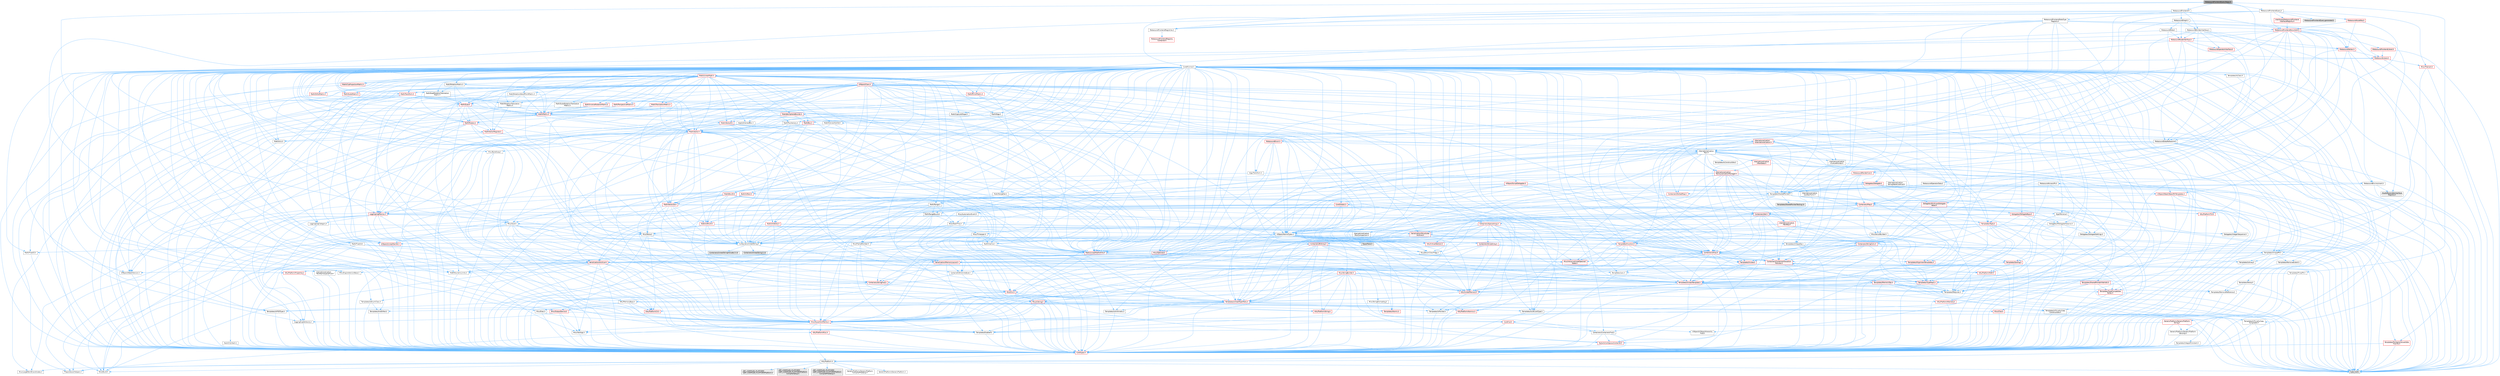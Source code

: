 digraph "MetasoundFrontendQuerySteps.h"
{
 // INTERACTIVE_SVG=YES
 // LATEX_PDF_SIZE
  bgcolor="transparent";
  edge [fontname=Helvetica,fontsize=10,labelfontname=Helvetica,labelfontsize=10];
  node [fontname=Helvetica,fontsize=10,shape=box,height=0.2,width=0.4];
  Node1 [id="Node000001",label="MetasoundFrontendQuerySteps.h",height=0.2,width=0.4,color="gray40", fillcolor="grey60", style="filled", fontcolor="black",tooltip=" "];
  Node1 -> Node2 [id="edge1_Node000001_Node000002",color="steelblue1",style="solid",tooltip=" "];
  Node2 [id="Node000002",label="MetasoundDataReference.h",height=0.2,width=0.4,color="grey40", fillcolor="white", style="filled",URL="$dc/d67/MetasoundDataReference_8h.html",tooltip=" "];
  Node2 -> Node3 [id="edge2_Node000002_Node000003",color="steelblue1",style="solid",tooltip=" "];
  Node3 [id="Node000003",label="type_traits",height=0.2,width=0.4,color="grey60", fillcolor="#E0E0E0", style="filled",tooltip=" "];
  Node2 -> Node4 [id="edge3_Node000002_Node000004",color="steelblue1",style="solid",tooltip=" "];
  Node4 [id="Node000004",label="Containers/UnrealString.h",height=0.2,width=0.4,color="grey40", fillcolor="white", style="filled",URL="$d5/dba/UnrealString_8h.html",tooltip=" "];
  Node4 -> Node5 [id="edge4_Node000004_Node000005",color="steelblue1",style="solid",tooltip=" "];
  Node5 [id="Node000005",label="Containers/UnrealStringIncludes.h.inl",height=0.2,width=0.4,color="grey60", fillcolor="#E0E0E0", style="filled",tooltip=" "];
  Node4 -> Node6 [id="edge5_Node000004_Node000006",color="steelblue1",style="solid",tooltip=" "];
  Node6 [id="Node000006",label="Containers/UnrealString.h.inl",height=0.2,width=0.4,color="grey60", fillcolor="#E0E0E0", style="filled",tooltip=" "];
  Node4 -> Node7 [id="edge6_Node000004_Node000007",color="steelblue1",style="solid",tooltip=" "];
  Node7 [id="Node000007",label="Misc/StringFormatArg.h",height=0.2,width=0.4,color="grey40", fillcolor="white", style="filled",URL="$d2/d16/StringFormatArg_8h.html",tooltip=" "];
  Node7 -> Node8 [id="edge7_Node000007_Node000008",color="steelblue1",style="solid",tooltip=" "];
  Node8 [id="Node000008",label="Containers/ContainersFwd.h",height=0.2,width=0.4,color="grey40", fillcolor="white", style="filled",URL="$d4/d0a/ContainersFwd_8h.html",tooltip=" "];
  Node8 -> Node9 [id="edge8_Node000008_Node000009",color="steelblue1",style="solid",tooltip=" "];
  Node9 [id="Node000009",label="HAL/Platform.h",height=0.2,width=0.4,color="grey40", fillcolor="white", style="filled",URL="$d9/dd0/Platform_8h.html",tooltip=" "];
  Node9 -> Node10 [id="edge9_Node000009_Node000010",color="steelblue1",style="solid",tooltip=" "];
  Node10 [id="Node000010",label="Misc/Build.h",height=0.2,width=0.4,color="grey40", fillcolor="white", style="filled",URL="$d3/dbb/Build_8h.html",tooltip=" "];
  Node9 -> Node11 [id="edge10_Node000009_Node000011",color="steelblue1",style="solid",tooltip=" "];
  Node11 [id="Node000011",label="Misc/LargeWorldCoordinates.h",height=0.2,width=0.4,color="grey40", fillcolor="white", style="filled",URL="$d2/dcb/LargeWorldCoordinates_8h.html",tooltip=" "];
  Node9 -> Node3 [id="edge11_Node000009_Node000003",color="steelblue1",style="solid",tooltip=" "];
  Node9 -> Node12 [id="edge12_Node000009_Node000012",color="steelblue1",style="solid",tooltip=" "];
  Node12 [id="Node000012",label="PreprocessorHelpers.h",height=0.2,width=0.4,color="grey40", fillcolor="white", style="filled",URL="$db/ddb/PreprocessorHelpers_8h.html",tooltip=" "];
  Node9 -> Node13 [id="edge13_Node000009_Node000013",color="steelblue1",style="solid",tooltip=" "];
  Node13 [id="Node000013",label="UBT_COMPILED_PLATFORM\l/UBT_COMPILED_PLATFORMPlatform\lCompilerPreSetup.h",height=0.2,width=0.4,color="grey60", fillcolor="#E0E0E0", style="filled",tooltip=" "];
  Node9 -> Node14 [id="edge14_Node000009_Node000014",color="steelblue1",style="solid",tooltip=" "];
  Node14 [id="Node000014",label="GenericPlatform/GenericPlatform\lCompilerPreSetup.h",height=0.2,width=0.4,color="grey40", fillcolor="white", style="filled",URL="$d9/dc8/GenericPlatformCompilerPreSetup_8h.html",tooltip=" "];
  Node9 -> Node15 [id="edge15_Node000009_Node000015",color="steelblue1",style="solid",tooltip=" "];
  Node15 [id="Node000015",label="GenericPlatform/GenericPlatform.h",height=0.2,width=0.4,color="grey40", fillcolor="white", style="filled",URL="$d6/d84/GenericPlatform_8h.html",tooltip=" "];
  Node9 -> Node16 [id="edge16_Node000009_Node000016",color="steelblue1",style="solid",tooltip=" "];
  Node16 [id="Node000016",label="UBT_COMPILED_PLATFORM\l/UBT_COMPILED_PLATFORMPlatform.h",height=0.2,width=0.4,color="grey60", fillcolor="#E0E0E0", style="filled",tooltip=" "];
  Node9 -> Node17 [id="edge17_Node000009_Node000017",color="steelblue1",style="solid",tooltip=" "];
  Node17 [id="Node000017",label="UBT_COMPILED_PLATFORM\l/UBT_COMPILED_PLATFORMPlatform\lCompilerSetup.h",height=0.2,width=0.4,color="grey60", fillcolor="#E0E0E0", style="filled",tooltip=" "];
  Node8 -> Node18 [id="edge18_Node000008_Node000018",color="steelblue1",style="solid",tooltip=" "];
  Node18 [id="Node000018",label="CoreTypes.h",height=0.2,width=0.4,color="red", fillcolor="#FFF0F0", style="filled",URL="$dc/dec/CoreTypes_8h.html",tooltip=" "];
  Node18 -> Node9 [id="edge19_Node000018_Node000009",color="steelblue1",style="solid",tooltip=" "];
  Node8 -> Node22 [id="edge20_Node000008_Node000022",color="steelblue1",style="solid",tooltip=" "];
  Node22 [id="Node000022",label="Traits/IsContiguousContainer.h",height=0.2,width=0.4,color="red", fillcolor="#FFF0F0", style="filled",URL="$d5/d3c/IsContiguousContainer_8h.html",tooltip=" "];
  Node22 -> Node18 [id="edge21_Node000022_Node000018",color="steelblue1",style="solid",tooltip=" "];
  Node2 -> Node9 [id="edge22_Node000002_Node000009",color="steelblue1",style="solid",tooltip=" "];
  Node2 -> Node25 [id="edge23_Node000002_Node000025",color="steelblue1",style="solid",tooltip=" "];
  Node25 [id="Node000025",label="Internationalization\l/Text.h",height=0.2,width=0.4,color="grey40", fillcolor="white", style="filled",URL="$d6/d35/Text_8h.html",tooltip=" "];
  Node25 -> Node18 [id="edge24_Node000025_Node000018",color="steelblue1",style="solid",tooltip=" "];
  Node25 -> Node26 [id="edge25_Node000025_Node000026",color="steelblue1",style="solid",tooltip=" "];
  Node26 [id="Node000026",label="HAL/PlatformAtomics.h",height=0.2,width=0.4,color="red", fillcolor="#FFF0F0", style="filled",URL="$d3/d36/PlatformAtomics_8h.html",tooltip=" "];
  Node26 -> Node18 [id="edge26_Node000026_Node000018",color="steelblue1",style="solid",tooltip=" "];
  Node25 -> Node29 [id="edge27_Node000025_Node000029",color="steelblue1",style="solid",tooltip=" "];
  Node29 [id="Node000029",label="Misc/AssertionMacros.h",height=0.2,width=0.4,color="red", fillcolor="#FFF0F0", style="filled",URL="$d0/dfa/AssertionMacros_8h.html",tooltip=" "];
  Node29 -> Node18 [id="edge28_Node000029_Node000018",color="steelblue1",style="solid",tooltip=" "];
  Node29 -> Node9 [id="edge29_Node000029_Node000009",color="steelblue1",style="solid",tooltip=" "];
  Node29 -> Node30 [id="edge30_Node000029_Node000030",color="steelblue1",style="solid",tooltip=" "];
  Node30 [id="Node000030",label="HAL/PlatformMisc.h",height=0.2,width=0.4,color="red", fillcolor="#FFF0F0", style="filled",URL="$d0/df5/PlatformMisc_8h.html",tooltip=" "];
  Node30 -> Node18 [id="edge31_Node000030_Node000018",color="steelblue1",style="solid",tooltip=" "];
  Node29 -> Node12 [id="edge32_Node000029_Node000012",color="steelblue1",style="solid",tooltip=" "];
  Node29 -> Node59 [id="edge33_Node000029_Node000059",color="steelblue1",style="solid",tooltip=" "];
  Node59 [id="Node000059",label="Templates/EnableIf.h",height=0.2,width=0.4,color="grey40", fillcolor="white", style="filled",URL="$d7/d60/EnableIf_8h.html",tooltip=" "];
  Node59 -> Node18 [id="edge34_Node000059_Node000018",color="steelblue1",style="solid",tooltip=" "];
  Node29 -> Node65 [id="edge35_Node000029_Node000065",color="steelblue1",style="solid",tooltip=" "];
  Node65 [id="Node000065",label="Misc/VarArgs.h",height=0.2,width=0.4,color="grey40", fillcolor="white", style="filled",URL="$d5/d6f/VarArgs_8h.html",tooltip=" "];
  Node65 -> Node18 [id="edge36_Node000065_Node000018",color="steelblue1",style="solid",tooltip=" "];
  Node25 -> Node50 [id="edge37_Node000025_Node000050",color="steelblue1",style="solid",tooltip=" "];
  Node50 [id="Node000050",label="Misc/EnumClassFlags.h",height=0.2,width=0.4,color="grey40", fillcolor="white", style="filled",URL="$d8/de7/EnumClassFlags_8h.html",tooltip=" "];
  Node25 -> Node73 [id="edge38_Node000025_Node000073",color="steelblue1",style="solid",tooltip=" "];
  Node73 [id="Node000073",label="Templates/UnrealTypeTraits.h",height=0.2,width=0.4,color="red", fillcolor="#FFF0F0", style="filled",URL="$d2/d2d/UnrealTypeTraits_8h.html",tooltip=" "];
  Node73 -> Node18 [id="edge39_Node000073_Node000018",color="steelblue1",style="solid",tooltip=" "];
  Node73 -> Node74 [id="edge40_Node000073_Node000074",color="steelblue1",style="solid",tooltip=" "];
  Node74 [id="Node000074",label="Templates/IsPointer.h",height=0.2,width=0.4,color="grey40", fillcolor="white", style="filled",URL="$d7/d05/IsPointer_8h.html",tooltip=" "];
  Node74 -> Node18 [id="edge41_Node000074_Node000018",color="steelblue1",style="solid",tooltip=" "];
  Node73 -> Node29 [id="edge42_Node000073_Node000029",color="steelblue1",style="solid",tooltip=" "];
  Node73 -> Node75 [id="edge43_Node000073_Node000075",color="steelblue1",style="solid",tooltip=" "];
  Node75 [id="Node000075",label="Templates/AndOrNot.h",height=0.2,width=0.4,color="grey40", fillcolor="white", style="filled",URL="$db/d0a/AndOrNot_8h.html",tooltip=" "];
  Node75 -> Node18 [id="edge44_Node000075_Node000018",color="steelblue1",style="solid",tooltip=" "];
  Node73 -> Node59 [id="edge45_Node000073_Node000059",color="steelblue1",style="solid",tooltip=" "];
  Node73 -> Node76 [id="edge46_Node000073_Node000076",color="steelblue1",style="solid",tooltip=" "];
  Node76 [id="Node000076",label="Templates/IsArithmetic.h",height=0.2,width=0.4,color="grey40", fillcolor="white", style="filled",URL="$d2/d5d/IsArithmetic_8h.html",tooltip=" "];
  Node76 -> Node18 [id="edge47_Node000076_Node000018",color="steelblue1",style="solid",tooltip=" "];
  Node73 -> Node78 [id="edge48_Node000073_Node000078",color="steelblue1",style="solid",tooltip=" "];
  Node78 [id="Node000078",label="Templates/IsPODType.h",height=0.2,width=0.4,color="grey40", fillcolor="white", style="filled",URL="$d7/db1/IsPODType_8h.html",tooltip=" "];
  Node78 -> Node18 [id="edge49_Node000078_Node000018",color="steelblue1",style="solid",tooltip=" "];
  Node73 -> Node79 [id="edge50_Node000073_Node000079",color="steelblue1",style="solid",tooltip=" "];
  Node79 [id="Node000079",label="Templates/IsUECoreType.h",height=0.2,width=0.4,color="grey40", fillcolor="white", style="filled",URL="$d1/db8/IsUECoreType_8h.html",tooltip=" "];
  Node79 -> Node18 [id="edge51_Node000079_Node000018",color="steelblue1",style="solid",tooltip=" "];
  Node79 -> Node3 [id="edge52_Node000079_Node000003",color="steelblue1",style="solid",tooltip=" "];
  Node73 -> Node80 [id="edge53_Node000073_Node000080",color="steelblue1",style="solid",tooltip=" "];
  Node80 [id="Node000080",label="Templates/IsTriviallyCopy\lConstructible.h",height=0.2,width=0.4,color="grey40", fillcolor="white", style="filled",URL="$d3/d78/IsTriviallyCopyConstructible_8h.html",tooltip=" "];
  Node80 -> Node18 [id="edge54_Node000080_Node000018",color="steelblue1",style="solid",tooltip=" "];
  Node80 -> Node3 [id="edge55_Node000080_Node000003",color="steelblue1",style="solid",tooltip=" "];
  Node25 -> Node81 [id="edge56_Node000025_Node000081",color="steelblue1",style="solid",tooltip=" "];
  Node81 [id="Node000081",label="Containers/Array.h",height=0.2,width=0.4,color="red", fillcolor="#FFF0F0", style="filled",URL="$df/dd0/Array_8h.html",tooltip=" "];
  Node81 -> Node18 [id="edge57_Node000081_Node000018",color="steelblue1",style="solid",tooltip=" "];
  Node81 -> Node29 [id="edge58_Node000081_Node000029",color="steelblue1",style="solid",tooltip=" "];
  Node81 -> Node82 [id="edge59_Node000081_Node000082",color="steelblue1",style="solid",tooltip=" "];
  Node82 [id="Node000082",label="Misc/IntrusiveUnsetOptional\lState.h",height=0.2,width=0.4,color="red", fillcolor="#FFF0F0", style="filled",URL="$d2/d0a/IntrusiveUnsetOptionalState_8h.html",tooltip=" "];
  Node81 -> Node86 [id="edge60_Node000081_Node000086",color="steelblue1",style="solid",tooltip=" "];
  Node86 [id="Node000086",label="HAL/UnrealMemory.h",height=0.2,width=0.4,color="red", fillcolor="#FFF0F0", style="filled",URL="$d9/d96/UnrealMemory_8h.html",tooltip=" "];
  Node86 -> Node18 [id="edge61_Node000086_Node000018",color="steelblue1",style="solid",tooltip=" "];
  Node86 -> Node90 [id="edge62_Node000086_Node000090",color="steelblue1",style="solid",tooltip=" "];
  Node90 [id="Node000090",label="HAL/MemoryBase.h",height=0.2,width=0.4,color="grey40", fillcolor="white", style="filled",URL="$d6/d9f/MemoryBase_8h.html",tooltip=" "];
  Node90 -> Node18 [id="edge63_Node000090_Node000018",color="steelblue1",style="solid",tooltip=" "];
  Node90 -> Node26 [id="edge64_Node000090_Node000026",color="steelblue1",style="solid",tooltip=" "];
  Node90 -> Node38 [id="edge65_Node000090_Node000038",color="steelblue1",style="solid",tooltip=" "];
  Node38 [id="Node000038",label="HAL/PlatformCrt.h",height=0.2,width=0.4,color="red", fillcolor="#FFF0F0", style="filled",URL="$d8/d75/PlatformCrt_8h.html",tooltip=" "];
  Node90 -> Node91 [id="edge66_Node000090_Node000091",color="steelblue1",style="solid",tooltip=" "];
  Node91 [id="Node000091",label="Misc/Exec.h",height=0.2,width=0.4,color="grey40", fillcolor="white", style="filled",URL="$de/ddb/Exec_8h.html",tooltip=" "];
  Node91 -> Node18 [id="edge67_Node000091_Node000018",color="steelblue1",style="solid",tooltip=" "];
  Node91 -> Node29 [id="edge68_Node000091_Node000029",color="steelblue1",style="solid",tooltip=" "];
  Node90 -> Node92 [id="edge69_Node000090_Node000092",color="steelblue1",style="solid",tooltip=" "];
  Node92 [id="Node000092",label="Misc/OutputDevice.h",height=0.2,width=0.4,color="red", fillcolor="#FFF0F0", style="filled",URL="$d7/d32/OutputDevice_8h.html",tooltip=" "];
  Node92 -> Node34 [id="edge70_Node000092_Node000034",color="steelblue1",style="solid",tooltip=" "];
  Node34 [id="Node000034",label="CoreFwd.h",height=0.2,width=0.4,color="red", fillcolor="#FFF0F0", style="filled",URL="$d1/d1e/CoreFwd_8h.html",tooltip=" "];
  Node34 -> Node18 [id="edge71_Node000034_Node000018",color="steelblue1",style="solid",tooltip=" "];
  Node34 -> Node8 [id="edge72_Node000034_Node000008",color="steelblue1",style="solid",tooltip=" "];
  Node34 -> Node36 [id="edge73_Node000034_Node000036",color="steelblue1",style="solid",tooltip=" "];
  Node36 [id="Node000036",label="UObject/UObjectHierarchy\lFwd.h",height=0.2,width=0.4,color="grey40", fillcolor="white", style="filled",URL="$d3/d13/UObjectHierarchyFwd_8h.html",tooltip=" "];
  Node92 -> Node18 [id="edge74_Node000092_Node000018",color="steelblue1",style="solid",tooltip=" "];
  Node92 -> Node93 [id="edge75_Node000092_Node000093",color="steelblue1",style="solid",tooltip=" "];
  Node93 [id="Node000093",label="Logging/LogVerbosity.h",height=0.2,width=0.4,color="grey40", fillcolor="white", style="filled",URL="$d2/d8f/LogVerbosity_8h.html",tooltip=" "];
  Node93 -> Node18 [id="edge76_Node000093_Node000018",color="steelblue1",style="solid",tooltip=" "];
  Node92 -> Node65 [id="edge77_Node000092_Node000065",color="steelblue1",style="solid",tooltip=" "];
  Node90 -> Node94 [id="edge78_Node000090_Node000094",color="steelblue1",style="solid",tooltip=" "];
  Node94 [id="Node000094",label="Templates/Atomic.h",height=0.2,width=0.4,color="red", fillcolor="#FFF0F0", style="filled",URL="$d3/d91/Atomic_8h.html",tooltip=" "];
  Node86 -> Node101 [id="edge79_Node000086_Node000101",color="steelblue1",style="solid",tooltip=" "];
  Node101 [id="Node000101",label="HAL/PlatformMemory.h",height=0.2,width=0.4,color="red", fillcolor="#FFF0F0", style="filled",URL="$de/d68/PlatformMemory_8h.html",tooltip=" "];
  Node101 -> Node18 [id="edge80_Node000101_Node000018",color="steelblue1",style="solid",tooltip=" "];
  Node86 -> Node74 [id="edge81_Node000086_Node000074",color="steelblue1",style="solid",tooltip=" "];
  Node81 -> Node73 [id="edge82_Node000081_Node000073",color="steelblue1",style="solid",tooltip=" "];
  Node81 -> Node104 [id="edge83_Node000081_Node000104",color="steelblue1",style="solid",tooltip=" "];
  Node104 [id="Node000104",label="Templates/UnrealTemplate.h",height=0.2,width=0.4,color="red", fillcolor="#FFF0F0", style="filled",URL="$d4/d24/UnrealTemplate_8h.html",tooltip=" "];
  Node104 -> Node18 [id="edge84_Node000104_Node000018",color="steelblue1",style="solid",tooltip=" "];
  Node104 -> Node74 [id="edge85_Node000104_Node000074",color="steelblue1",style="solid",tooltip=" "];
  Node104 -> Node86 [id="edge86_Node000104_Node000086",color="steelblue1",style="solid",tooltip=" "];
  Node104 -> Node73 [id="edge87_Node000104_Node000073",color="steelblue1",style="solid",tooltip=" "];
  Node104 -> Node107 [id="edge88_Node000104_Node000107",color="steelblue1",style="solid",tooltip=" "];
  Node107 [id="Node000107",label="Templates/RemoveReference.h",height=0.2,width=0.4,color="grey40", fillcolor="white", style="filled",URL="$da/dbe/RemoveReference_8h.html",tooltip=" "];
  Node107 -> Node18 [id="edge89_Node000107_Node000018",color="steelblue1",style="solid",tooltip=" "];
  Node104 -> Node67 [id="edge90_Node000104_Node000067",color="steelblue1",style="solid",tooltip=" "];
  Node67 [id="Node000067",label="Templates/Requires.h",height=0.2,width=0.4,color="grey40", fillcolor="white", style="filled",URL="$dc/d96/Requires_8h.html",tooltip=" "];
  Node67 -> Node59 [id="edge91_Node000067_Node000059",color="steelblue1",style="solid",tooltip=" "];
  Node67 -> Node3 [id="edge92_Node000067_Node000003",color="steelblue1",style="solid",tooltip=" "];
  Node104 -> Node108 [id="edge93_Node000104_Node000108",color="steelblue1",style="solid",tooltip=" "];
  Node108 [id="Node000108",label="Templates/TypeCompatible\lBytes.h",height=0.2,width=0.4,color="red", fillcolor="#FFF0F0", style="filled",URL="$df/d0a/TypeCompatibleBytes_8h.html",tooltip=" "];
  Node108 -> Node18 [id="edge94_Node000108_Node000018",color="steelblue1",style="solid",tooltip=" "];
  Node108 -> Node3 [id="edge95_Node000108_Node000003",color="steelblue1",style="solid",tooltip=" "];
  Node104 -> Node22 [id="edge96_Node000104_Node000022",color="steelblue1",style="solid",tooltip=" "];
  Node104 -> Node3 [id="edge97_Node000104_Node000003",color="steelblue1",style="solid",tooltip=" "];
  Node81 -> Node111 [id="edge98_Node000081_Node000111",color="steelblue1",style="solid",tooltip=" "];
  Node111 [id="Node000111",label="Containers/ContainerAllocation\lPolicies.h",height=0.2,width=0.4,color="red", fillcolor="#FFF0F0", style="filled",URL="$d7/dff/ContainerAllocationPolicies_8h.html",tooltip=" "];
  Node111 -> Node18 [id="edge99_Node000111_Node000018",color="steelblue1",style="solid",tooltip=" "];
  Node111 -> Node111 [id="edge100_Node000111_Node000111",color="steelblue1",style="solid",tooltip=" "];
  Node111 -> Node113 [id="edge101_Node000111_Node000113",color="steelblue1",style="solid",tooltip=" "];
  Node113 [id="Node000113",label="HAL/PlatformMath.h",height=0.2,width=0.4,color="red", fillcolor="#FFF0F0", style="filled",URL="$dc/d53/PlatformMath_8h.html",tooltip=" "];
  Node113 -> Node18 [id="edge102_Node000113_Node000018",color="steelblue1",style="solid",tooltip=" "];
  Node111 -> Node86 [id="edge103_Node000111_Node000086",color="steelblue1",style="solid",tooltip=" "];
  Node111 -> Node48 [id="edge104_Node000111_Node000048",color="steelblue1",style="solid",tooltip=" "];
  Node48 [id="Node000048",label="Math/NumericLimits.h",height=0.2,width=0.4,color="grey40", fillcolor="white", style="filled",URL="$df/d1b/NumericLimits_8h.html",tooltip=" "];
  Node48 -> Node18 [id="edge105_Node000048_Node000018",color="steelblue1",style="solid",tooltip=" "];
  Node111 -> Node29 [id="edge106_Node000111_Node000029",color="steelblue1",style="solid",tooltip=" "];
  Node111 -> Node122 [id="edge107_Node000111_Node000122",color="steelblue1",style="solid",tooltip=" "];
  Node122 [id="Node000122",label="Templates/MemoryOps.h",height=0.2,width=0.4,color="red", fillcolor="#FFF0F0", style="filled",URL="$db/dea/MemoryOps_8h.html",tooltip=" "];
  Node122 -> Node18 [id="edge108_Node000122_Node000018",color="steelblue1",style="solid",tooltip=" "];
  Node122 -> Node86 [id="edge109_Node000122_Node000086",color="steelblue1",style="solid",tooltip=" "];
  Node122 -> Node99 [id="edge110_Node000122_Node000099",color="steelblue1",style="solid",tooltip=" "];
  Node99 [id="Node000099",label="Templates/IsTriviallyCopy\lAssignable.h",height=0.2,width=0.4,color="grey40", fillcolor="white", style="filled",URL="$d2/df2/IsTriviallyCopyAssignable_8h.html",tooltip=" "];
  Node99 -> Node18 [id="edge111_Node000099_Node000018",color="steelblue1",style="solid",tooltip=" "];
  Node99 -> Node3 [id="edge112_Node000099_Node000003",color="steelblue1",style="solid",tooltip=" "];
  Node122 -> Node80 [id="edge113_Node000122_Node000080",color="steelblue1",style="solid",tooltip=" "];
  Node122 -> Node67 [id="edge114_Node000122_Node000067",color="steelblue1",style="solid",tooltip=" "];
  Node122 -> Node73 [id="edge115_Node000122_Node000073",color="steelblue1",style="solid",tooltip=" "];
  Node122 -> Node3 [id="edge116_Node000122_Node000003",color="steelblue1",style="solid",tooltip=" "];
  Node111 -> Node108 [id="edge117_Node000111_Node000108",color="steelblue1",style="solid",tooltip=" "];
  Node111 -> Node3 [id="edge118_Node000111_Node000003",color="steelblue1",style="solid",tooltip=" "];
  Node81 -> Node124 [id="edge119_Node000081_Node000124",color="steelblue1",style="solid",tooltip=" "];
  Node124 [id="Node000124",label="Serialization/Archive.h",height=0.2,width=0.4,color="red", fillcolor="#FFF0F0", style="filled",URL="$d7/d3b/Archive_8h.html",tooltip=" "];
  Node124 -> Node34 [id="edge120_Node000124_Node000034",color="steelblue1",style="solid",tooltip=" "];
  Node124 -> Node18 [id="edge121_Node000124_Node000018",color="steelblue1",style="solid",tooltip=" "];
  Node124 -> Node125 [id="edge122_Node000124_Node000125",color="steelblue1",style="solid",tooltip=" "];
  Node125 [id="Node000125",label="HAL/PlatformProperties.h",height=0.2,width=0.4,color="red", fillcolor="#FFF0F0", style="filled",URL="$d9/db0/PlatformProperties_8h.html",tooltip=" "];
  Node125 -> Node18 [id="edge123_Node000125_Node000018",color="steelblue1",style="solid",tooltip=" "];
  Node124 -> Node128 [id="edge124_Node000124_Node000128",color="steelblue1",style="solid",tooltip=" "];
  Node128 [id="Node000128",label="Internationalization\l/TextNamespaceFwd.h",height=0.2,width=0.4,color="grey40", fillcolor="white", style="filled",URL="$d8/d97/TextNamespaceFwd_8h.html",tooltip=" "];
  Node128 -> Node18 [id="edge125_Node000128_Node000018",color="steelblue1",style="solid",tooltip=" "];
  Node124 -> Node29 [id="edge126_Node000124_Node000029",color="steelblue1",style="solid",tooltip=" "];
  Node124 -> Node10 [id="edge127_Node000124_Node000010",color="steelblue1",style="solid",tooltip=" "];
  Node124 -> Node129 [id="edge128_Node000124_Node000129",color="steelblue1",style="solid",tooltip=" "];
  Node129 [id="Node000129",label="Misc/EngineVersionBase.h",height=0.2,width=0.4,color="grey40", fillcolor="white", style="filled",URL="$d5/d2b/EngineVersionBase_8h.html",tooltip=" "];
  Node129 -> Node18 [id="edge129_Node000129_Node000018",color="steelblue1",style="solid",tooltip=" "];
  Node124 -> Node65 [id="edge130_Node000124_Node000065",color="steelblue1",style="solid",tooltip=" "];
  Node124 -> Node59 [id="edge131_Node000124_Node000059",color="steelblue1",style="solid",tooltip=" "];
  Node124 -> Node132 [id="edge132_Node000124_Node000132",color="steelblue1",style="solid",tooltip=" "];
  Node132 [id="Node000132",label="Templates/IsEnumClass.h",height=0.2,width=0.4,color="grey40", fillcolor="white", style="filled",URL="$d7/d15/IsEnumClass_8h.html",tooltip=" "];
  Node132 -> Node18 [id="edge133_Node000132_Node000018",color="steelblue1",style="solid",tooltip=" "];
  Node132 -> Node75 [id="edge134_Node000132_Node000075",color="steelblue1",style="solid",tooltip=" "];
  Node124 -> Node104 [id="edge135_Node000124_Node000104",color="steelblue1",style="solid",tooltip=" "];
  Node124 -> Node133 [id="edge136_Node000124_Node000133",color="steelblue1",style="solid",tooltip=" "];
  Node133 [id="Node000133",label="UObject/ObjectVersion.h",height=0.2,width=0.4,color="grey40", fillcolor="white", style="filled",URL="$da/d63/ObjectVersion_8h.html",tooltip=" "];
  Node133 -> Node18 [id="edge137_Node000133_Node000018",color="steelblue1",style="solid",tooltip=" "];
  Node81 -> Node150 [id="edge138_Node000081_Node000150",color="steelblue1",style="solid",tooltip=" "];
  Node150 [id="Node000150",label="Templates/Invoke.h",height=0.2,width=0.4,color="red", fillcolor="#FFF0F0", style="filled",URL="$d7/deb/Invoke_8h.html",tooltip=" "];
  Node150 -> Node18 [id="edge139_Node000150_Node000018",color="steelblue1",style="solid",tooltip=" "];
  Node150 -> Node104 [id="edge140_Node000150_Node000104",color="steelblue1",style="solid",tooltip=" "];
  Node150 -> Node3 [id="edge141_Node000150_Node000003",color="steelblue1",style="solid",tooltip=" "];
  Node81 -> Node155 [id="edge142_Node000081_Node000155",color="steelblue1",style="solid",tooltip=" "];
  Node155 [id="Node000155",label="Templates/Less.h",height=0.2,width=0.4,color="grey40", fillcolor="white", style="filled",URL="$de/dc8/Less_8h.html",tooltip=" "];
  Node155 -> Node18 [id="edge143_Node000155_Node000018",color="steelblue1",style="solid",tooltip=" "];
  Node155 -> Node104 [id="edge144_Node000155_Node000104",color="steelblue1",style="solid",tooltip=" "];
  Node81 -> Node67 [id="edge145_Node000081_Node000067",color="steelblue1",style="solid",tooltip=" "];
  Node81 -> Node163 [id="edge146_Node000081_Node000163",color="steelblue1",style="solid",tooltip=" "];
  Node163 [id="Node000163",label="Templates/Sorting.h",height=0.2,width=0.4,color="red", fillcolor="#FFF0F0", style="filled",URL="$d3/d9e/Sorting_8h.html",tooltip=" "];
  Node163 -> Node18 [id="edge147_Node000163_Node000018",color="steelblue1",style="solid",tooltip=" "];
  Node163 -> Node113 [id="edge148_Node000163_Node000113",color="steelblue1",style="solid",tooltip=" "];
  Node163 -> Node155 [id="edge149_Node000163_Node000155",color="steelblue1",style="solid",tooltip=" "];
  Node81 -> Node167 [id="edge150_Node000081_Node000167",color="steelblue1",style="solid",tooltip=" "];
  Node167 [id="Node000167",label="Templates/AlignmentTemplates.h",height=0.2,width=0.4,color="red", fillcolor="#FFF0F0", style="filled",URL="$dd/d32/AlignmentTemplates_8h.html",tooltip=" "];
  Node167 -> Node18 [id="edge151_Node000167_Node000018",color="steelblue1",style="solid",tooltip=" "];
  Node167 -> Node74 [id="edge152_Node000167_Node000074",color="steelblue1",style="solid",tooltip=" "];
  Node81 -> Node3 [id="edge153_Node000081_Node000003",color="steelblue1",style="solid",tooltip=" "];
  Node25 -> Node4 [id="edge154_Node000025_Node000004",color="steelblue1",style="solid",tooltip=" "];
  Node25 -> Node168 [id="edge155_Node000025_Node000168",color="steelblue1",style="solid",tooltip=" "];
  Node168 [id="Node000168",label="Containers/SortedMap.h",height=0.2,width=0.4,color="red", fillcolor="#FFF0F0", style="filled",URL="$d1/dcf/SortedMap_8h.html",tooltip=" "];
  Node168 -> Node169 [id="edge156_Node000168_Node000169",color="steelblue1",style="solid",tooltip=" "];
  Node169 [id="Node000169",label="Containers/Map.h",height=0.2,width=0.4,color="red", fillcolor="#FFF0F0", style="filled",URL="$df/d79/Map_8h.html",tooltip=" "];
  Node169 -> Node18 [id="edge157_Node000169_Node000018",color="steelblue1",style="solid",tooltip=" "];
  Node169 -> Node170 [id="edge158_Node000169_Node000170",color="steelblue1",style="solid",tooltip=" "];
  Node170 [id="Node000170",label="Algo/Reverse.h",height=0.2,width=0.4,color="grey40", fillcolor="white", style="filled",URL="$d5/d93/Reverse_8h.html",tooltip=" "];
  Node170 -> Node18 [id="edge159_Node000170_Node000018",color="steelblue1",style="solid",tooltip=" "];
  Node170 -> Node104 [id="edge160_Node000170_Node000104",color="steelblue1",style="solid",tooltip=" "];
  Node169 -> Node171 [id="edge161_Node000169_Node000171",color="steelblue1",style="solid",tooltip=" "];
  Node171 [id="Node000171",label="Containers/Set.h",height=0.2,width=0.4,color="red", fillcolor="#FFF0F0", style="filled",URL="$d4/d45/Set_8h.html",tooltip=" "];
  Node171 -> Node111 [id="edge162_Node000171_Node000111",color="steelblue1",style="solid",tooltip=" "];
  Node171 -> Node173 [id="edge163_Node000171_Node000173",color="steelblue1",style="solid",tooltip=" "];
  Node173 [id="Node000173",label="Containers/SparseArray.h",height=0.2,width=0.4,color="red", fillcolor="#FFF0F0", style="filled",URL="$d5/dbf/SparseArray_8h.html",tooltip=" "];
  Node173 -> Node18 [id="edge164_Node000173_Node000018",color="steelblue1",style="solid",tooltip=" "];
  Node173 -> Node29 [id="edge165_Node000173_Node000029",color="steelblue1",style="solid",tooltip=" "];
  Node173 -> Node86 [id="edge166_Node000173_Node000086",color="steelblue1",style="solid",tooltip=" "];
  Node173 -> Node73 [id="edge167_Node000173_Node000073",color="steelblue1",style="solid",tooltip=" "];
  Node173 -> Node104 [id="edge168_Node000173_Node000104",color="steelblue1",style="solid",tooltip=" "];
  Node173 -> Node111 [id="edge169_Node000173_Node000111",color="steelblue1",style="solid",tooltip=" "];
  Node173 -> Node155 [id="edge170_Node000173_Node000155",color="steelblue1",style="solid",tooltip=" "];
  Node173 -> Node81 [id="edge171_Node000173_Node000081",color="steelblue1",style="solid",tooltip=" "];
  Node173 -> Node166 [id="edge172_Node000173_Node000166",color="steelblue1",style="solid",tooltip=" "];
  Node166 [id="Node000166",label="Math/UnrealMathUtility.h",height=0.2,width=0.4,color="red", fillcolor="#FFF0F0", style="filled",URL="$db/db8/UnrealMathUtility_8h.html",tooltip=" "];
  Node166 -> Node18 [id="edge173_Node000166_Node000018",color="steelblue1",style="solid",tooltip=" "];
  Node166 -> Node29 [id="edge174_Node000166_Node000029",color="steelblue1",style="solid",tooltip=" "];
  Node166 -> Node113 [id="edge175_Node000166_Node000113",color="steelblue1",style="solid",tooltip=" "];
  Node166 -> Node67 [id="edge176_Node000166_Node000067",color="steelblue1",style="solid",tooltip=" "];
  Node173 -> Node174 [id="edge177_Node000173_Node000174",color="steelblue1",style="solid",tooltip=" "];
  Node174 [id="Node000174",label="Containers/ScriptArray.h",height=0.2,width=0.4,color="red", fillcolor="#FFF0F0", style="filled",URL="$dc/daf/ScriptArray_8h.html",tooltip=" "];
  Node174 -> Node18 [id="edge178_Node000174_Node000018",color="steelblue1",style="solid",tooltip=" "];
  Node174 -> Node29 [id="edge179_Node000174_Node000029",color="steelblue1",style="solid",tooltip=" "];
  Node174 -> Node86 [id="edge180_Node000174_Node000086",color="steelblue1",style="solid",tooltip=" "];
  Node174 -> Node111 [id="edge181_Node000174_Node000111",color="steelblue1",style="solid",tooltip=" "];
  Node174 -> Node81 [id="edge182_Node000174_Node000081",color="steelblue1",style="solid",tooltip=" "];
  Node173 -> Node175 [id="edge183_Node000173_Node000175",color="steelblue1",style="solid",tooltip=" "];
  Node175 [id="Node000175",label="Containers/BitArray.h",height=0.2,width=0.4,color="red", fillcolor="#FFF0F0", style="filled",URL="$d1/de4/BitArray_8h.html",tooltip=" "];
  Node175 -> Node111 [id="edge184_Node000175_Node000111",color="steelblue1",style="solid",tooltip=" "];
  Node175 -> Node18 [id="edge185_Node000175_Node000018",color="steelblue1",style="solid",tooltip=" "];
  Node175 -> Node26 [id="edge186_Node000175_Node000026",color="steelblue1",style="solid",tooltip=" "];
  Node175 -> Node86 [id="edge187_Node000175_Node000086",color="steelblue1",style="solid",tooltip=" "];
  Node175 -> Node166 [id="edge188_Node000175_Node000166",color="steelblue1",style="solid",tooltip=" "];
  Node175 -> Node29 [id="edge189_Node000175_Node000029",color="steelblue1",style="solid",tooltip=" "];
  Node175 -> Node50 [id="edge190_Node000175_Node000050",color="steelblue1",style="solid",tooltip=" "];
  Node175 -> Node124 [id="edge191_Node000175_Node000124",color="steelblue1",style="solid",tooltip=" "];
  Node175 -> Node135 [id="edge192_Node000175_Node000135",color="steelblue1",style="solid",tooltip=" "];
  Node135 [id="Node000135",label="Serialization/MemoryLayout.h",height=0.2,width=0.4,color="red", fillcolor="#FFF0F0", style="filled",URL="$d7/d66/MemoryLayout_8h.html",tooltip=" "];
  Node135 -> Node138 [id="edge193_Node000135_Node000138",color="steelblue1",style="solid",tooltip=" "];
  Node138 [id="Node000138",label="Containers/EnumAsByte.h",height=0.2,width=0.4,color="grey40", fillcolor="white", style="filled",URL="$d6/d9a/EnumAsByte_8h.html",tooltip=" "];
  Node138 -> Node18 [id="edge194_Node000138_Node000018",color="steelblue1",style="solid",tooltip=" "];
  Node138 -> Node78 [id="edge195_Node000138_Node000078",color="steelblue1",style="solid",tooltip=" "];
  Node138 -> Node139 [id="edge196_Node000138_Node000139",color="steelblue1",style="solid",tooltip=" "];
  Node139 [id="Node000139",label="Templates/TypeHash.h",height=0.2,width=0.4,color="red", fillcolor="#FFF0F0", style="filled",URL="$d1/d62/TypeHash_8h.html",tooltip=" "];
  Node139 -> Node18 [id="edge197_Node000139_Node000018",color="steelblue1",style="solid",tooltip=" "];
  Node139 -> Node67 [id="edge198_Node000139_Node000067",color="steelblue1",style="solid",tooltip=" "];
  Node139 -> Node140 [id="edge199_Node000139_Node000140",color="steelblue1",style="solid",tooltip=" "];
  Node140 [id="Node000140",label="Misc/Crc.h",height=0.2,width=0.4,color="red", fillcolor="#FFF0F0", style="filled",URL="$d4/dd2/Crc_8h.html",tooltip=" "];
  Node140 -> Node18 [id="edge200_Node000140_Node000018",color="steelblue1",style="solid",tooltip=" "];
  Node140 -> Node88 [id="edge201_Node000140_Node000088",color="steelblue1",style="solid",tooltip=" "];
  Node88 [id="Node000088",label="HAL/PlatformString.h",height=0.2,width=0.4,color="red", fillcolor="#FFF0F0", style="filled",URL="$db/db5/PlatformString_8h.html",tooltip=" "];
  Node88 -> Node18 [id="edge202_Node000088_Node000018",color="steelblue1",style="solid",tooltip=" "];
  Node140 -> Node29 [id="edge203_Node000140_Node000029",color="steelblue1",style="solid",tooltip=" "];
  Node140 -> Node141 [id="edge204_Node000140_Node000141",color="steelblue1",style="solid",tooltip=" "];
  Node141 [id="Node000141",label="Misc/CString.h",height=0.2,width=0.4,color="red", fillcolor="#FFF0F0", style="filled",URL="$d2/d49/CString_8h.html",tooltip=" "];
  Node141 -> Node18 [id="edge205_Node000141_Node000018",color="steelblue1",style="solid",tooltip=" "];
  Node141 -> Node38 [id="edge206_Node000141_Node000038",color="steelblue1",style="solid",tooltip=" "];
  Node141 -> Node88 [id="edge207_Node000141_Node000088",color="steelblue1",style="solid",tooltip=" "];
  Node141 -> Node29 [id="edge208_Node000141_Node000029",color="steelblue1",style="solid",tooltip=" "];
  Node141 -> Node142 [id="edge209_Node000141_Node000142",color="steelblue1",style="solid",tooltip=" "];
  Node142 [id="Node000142",label="Misc/Char.h",height=0.2,width=0.4,color="red", fillcolor="#FFF0F0", style="filled",URL="$d0/d58/Char_8h.html",tooltip=" "];
  Node142 -> Node18 [id="edge210_Node000142_Node000018",color="steelblue1",style="solid",tooltip=" "];
  Node142 -> Node3 [id="edge211_Node000142_Node000003",color="steelblue1",style="solid",tooltip=" "];
  Node141 -> Node65 [id="edge212_Node000141_Node000065",color="steelblue1",style="solid",tooltip=" "];
  Node140 -> Node142 [id="edge213_Node000140_Node000142",color="steelblue1",style="solid",tooltip=" "];
  Node140 -> Node73 [id="edge214_Node000140_Node000073",color="steelblue1",style="solid",tooltip=" "];
  Node139 -> Node3 [id="edge215_Node000139_Node000003",color="steelblue1",style="solid",tooltip=" "];
  Node135 -> Node32 [id="edge216_Node000135_Node000032",color="steelblue1",style="solid",tooltip=" "];
  Node32 [id="Node000032",label="Containers/StringFwd.h",height=0.2,width=0.4,color="red", fillcolor="#FFF0F0", style="filled",URL="$df/d37/StringFwd_8h.html",tooltip=" "];
  Node32 -> Node18 [id="edge217_Node000032_Node000018",color="steelblue1",style="solid",tooltip=" "];
  Node32 -> Node22 [id="edge218_Node000032_Node000022",color="steelblue1",style="solid",tooltip=" "];
  Node135 -> Node86 [id="edge219_Node000135_Node000086",color="steelblue1",style="solid",tooltip=" "];
  Node135 -> Node59 [id="edge220_Node000135_Node000059",color="steelblue1",style="solid",tooltip=" "];
  Node135 -> Node104 [id="edge221_Node000135_Node000104",color="steelblue1",style="solid",tooltip=" "];
  Node175 -> Node59 [id="edge222_Node000175_Node000059",color="steelblue1",style="solid",tooltip=" "];
  Node175 -> Node150 [id="edge223_Node000175_Node000150",color="steelblue1",style="solid",tooltip=" "];
  Node175 -> Node104 [id="edge224_Node000175_Node000104",color="steelblue1",style="solid",tooltip=" "];
  Node175 -> Node73 [id="edge225_Node000175_Node000073",color="steelblue1",style="solid",tooltip=" "];
  Node173 -> Node176 [id="edge226_Node000173_Node000176",color="steelblue1",style="solid",tooltip=" "];
  Node176 [id="Node000176",label="Serialization/Structured\lArchive.h",height=0.2,width=0.4,color="red", fillcolor="#FFF0F0", style="filled",URL="$d9/d1e/StructuredArchive_8h.html",tooltip=" "];
  Node176 -> Node81 [id="edge227_Node000176_Node000081",color="steelblue1",style="solid",tooltip=" "];
  Node176 -> Node111 [id="edge228_Node000176_Node000111",color="steelblue1",style="solid",tooltip=" "];
  Node176 -> Node18 [id="edge229_Node000176_Node000018",color="steelblue1",style="solid",tooltip=" "];
  Node176 -> Node10 [id="edge230_Node000176_Node000010",color="steelblue1",style="solid",tooltip=" "];
  Node176 -> Node124 [id="edge231_Node000176_Node000124",color="steelblue1",style="solid",tooltip=" "];
  Node176 -> Node187 [id="edge232_Node000176_Node000187",color="steelblue1",style="solid",tooltip=" "];
  Node187 [id="Node000187",label="Templates/UniqueObj.h",height=0.2,width=0.4,color="grey40", fillcolor="white", style="filled",URL="$da/d95/UniqueObj_8h.html",tooltip=" "];
  Node187 -> Node18 [id="edge233_Node000187_Node000018",color="steelblue1",style="solid",tooltip=" "];
  Node187 -> Node188 [id="edge234_Node000187_Node000188",color="steelblue1",style="solid",tooltip=" "];
  Node188 [id="Node000188",label="Templates/UniquePtr.h",height=0.2,width=0.4,color="grey40", fillcolor="white", style="filled",URL="$de/d1a/UniquePtr_8h.html",tooltip=" "];
  Node188 -> Node18 [id="edge235_Node000188_Node000018",color="steelblue1",style="solid",tooltip=" "];
  Node188 -> Node104 [id="edge236_Node000188_Node000104",color="steelblue1",style="solid",tooltip=" "];
  Node188 -> Node189 [id="edge237_Node000188_Node000189",color="steelblue1",style="solid",tooltip=" "];
  Node189 [id="Node000189",label="Templates/IsArray.h",height=0.2,width=0.4,color="grey40", fillcolor="white", style="filled",URL="$d8/d8d/IsArray_8h.html",tooltip=" "];
  Node189 -> Node18 [id="edge238_Node000189_Node000018",color="steelblue1",style="solid",tooltip=" "];
  Node188 -> Node190 [id="edge239_Node000188_Node000190",color="steelblue1",style="solid",tooltip=" "];
  Node190 [id="Node000190",label="Templates/RemoveExtent.h",height=0.2,width=0.4,color="grey40", fillcolor="white", style="filled",URL="$dc/de9/RemoveExtent_8h.html",tooltip=" "];
  Node190 -> Node18 [id="edge240_Node000190_Node000018",color="steelblue1",style="solid",tooltip=" "];
  Node188 -> Node67 [id="edge241_Node000188_Node000067",color="steelblue1",style="solid",tooltip=" "];
  Node188 -> Node135 [id="edge242_Node000188_Node000135",color="steelblue1",style="solid",tooltip=" "];
  Node188 -> Node3 [id="edge243_Node000188_Node000003",color="steelblue1",style="solid",tooltip=" "];
  Node173 -> Node4 [id="edge244_Node000173_Node000004",color="steelblue1",style="solid",tooltip=" "];
  Node173 -> Node82 [id="edge245_Node000173_Node000082",color="steelblue1",style="solid",tooltip=" "];
  Node171 -> Node8 [id="edge246_Node000171_Node000008",color="steelblue1",style="solid",tooltip=" "];
  Node171 -> Node166 [id="edge247_Node000171_Node000166",color="steelblue1",style="solid",tooltip=" "];
  Node171 -> Node29 [id="edge248_Node000171_Node000029",color="steelblue1",style="solid",tooltip=" "];
  Node171 -> Node192 [id="edge249_Node000171_Node000192",color="steelblue1",style="solid",tooltip=" "];
  Node192 [id="Node000192",label="Misc/StructBuilder.h",height=0.2,width=0.4,color="grey40", fillcolor="white", style="filled",URL="$d9/db3/StructBuilder_8h.html",tooltip=" "];
  Node192 -> Node18 [id="edge250_Node000192_Node000018",color="steelblue1",style="solid",tooltip=" "];
  Node192 -> Node166 [id="edge251_Node000192_Node000166",color="steelblue1",style="solid",tooltip=" "];
  Node192 -> Node167 [id="edge252_Node000192_Node000167",color="steelblue1",style="solid",tooltip=" "];
  Node171 -> Node176 [id="edge253_Node000171_Node000176",color="steelblue1",style="solid",tooltip=" "];
  Node171 -> Node193 [id="edge254_Node000171_Node000193",color="steelblue1",style="solid",tooltip=" "];
  Node193 [id="Node000193",label="Templates/Function.h",height=0.2,width=0.4,color="red", fillcolor="#FFF0F0", style="filled",URL="$df/df5/Function_8h.html",tooltip=" "];
  Node193 -> Node18 [id="edge255_Node000193_Node000018",color="steelblue1",style="solid",tooltip=" "];
  Node193 -> Node29 [id="edge256_Node000193_Node000029",color="steelblue1",style="solid",tooltip=" "];
  Node193 -> Node82 [id="edge257_Node000193_Node000082",color="steelblue1",style="solid",tooltip=" "];
  Node193 -> Node86 [id="edge258_Node000193_Node000086",color="steelblue1",style="solid",tooltip=" "];
  Node193 -> Node73 [id="edge259_Node000193_Node000073",color="steelblue1",style="solid",tooltip=" "];
  Node193 -> Node150 [id="edge260_Node000193_Node000150",color="steelblue1",style="solid",tooltip=" "];
  Node193 -> Node104 [id="edge261_Node000193_Node000104",color="steelblue1",style="solid",tooltip=" "];
  Node193 -> Node67 [id="edge262_Node000193_Node000067",color="steelblue1",style="solid",tooltip=" "];
  Node193 -> Node166 [id="edge263_Node000193_Node000166",color="steelblue1",style="solid",tooltip=" "];
  Node193 -> Node3 [id="edge264_Node000193_Node000003",color="steelblue1",style="solid",tooltip=" "];
  Node171 -> Node163 [id="edge265_Node000171_Node000163",color="steelblue1",style="solid",tooltip=" "];
  Node171 -> Node139 [id="edge266_Node000171_Node000139",color="steelblue1",style="solid",tooltip=" "];
  Node171 -> Node104 [id="edge267_Node000171_Node000104",color="steelblue1",style="solid",tooltip=" "];
  Node171 -> Node3 [id="edge268_Node000171_Node000003",color="steelblue1",style="solid",tooltip=" "];
  Node169 -> Node4 [id="edge269_Node000169_Node000004",color="steelblue1",style="solid",tooltip=" "];
  Node169 -> Node29 [id="edge270_Node000169_Node000029",color="steelblue1",style="solid",tooltip=" "];
  Node169 -> Node192 [id="edge271_Node000169_Node000192",color="steelblue1",style="solid",tooltip=" "];
  Node169 -> Node193 [id="edge272_Node000169_Node000193",color="steelblue1",style="solid",tooltip=" "];
  Node169 -> Node163 [id="edge273_Node000169_Node000163",color="steelblue1",style="solid",tooltip=" "];
  Node169 -> Node196 [id="edge274_Node000169_Node000196",color="steelblue1",style="solid",tooltip=" "];
  Node196 [id="Node000196",label="Templates/Tuple.h",height=0.2,width=0.4,color="red", fillcolor="#FFF0F0", style="filled",URL="$d2/d4f/Tuple_8h.html",tooltip=" "];
  Node196 -> Node18 [id="edge275_Node000196_Node000018",color="steelblue1",style="solid",tooltip=" "];
  Node196 -> Node104 [id="edge276_Node000196_Node000104",color="steelblue1",style="solid",tooltip=" "];
  Node196 -> Node197 [id="edge277_Node000196_Node000197",color="steelblue1",style="solid",tooltip=" "];
  Node197 [id="Node000197",label="Delegates/IntegerSequence.h",height=0.2,width=0.4,color="grey40", fillcolor="white", style="filled",URL="$d2/dcc/IntegerSequence_8h.html",tooltip=" "];
  Node197 -> Node18 [id="edge278_Node000197_Node000018",color="steelblue1",style="solid",tooltip=" "];
  Node196 -> Node150 [id="edge279_Node000196_Node000150",color="steelblue1",style="solid",tooltip=" "];
  Node196 -> Node176 [id="edge280_Node000196_Node000176",color="steelblue1",style="solid",tooltip=" "];
  Node196 -> Node135 [id="edge281_Node000196_Node000135",color="steelblue1",style="solid",tooltip=" "];
  Node196 -> Node67 [id="edge282_Node000196_Node000067",color="steelblue1",style="solid",tooltip=" "];
  Node196 -> Node139 [id="edge283_Node000196_Node000139",color="steelblue1",style="solid",tooltip=" "];
  Node196 -> Node3 [id="edge284_Node000196_Node000003",color="steelblue1",style="solid",tooltip=" "];
  Node169 -> Node104 [id="edge285_Node000169_Node000104",color="steelblue1",style="solid",tooltip=" "];
  Node169 -> Node73 [id="edge286_Node000169_Node000073",color="steelblue1",style="solid",tooltip=" "];
  Node169 -> Node3 [id="edge287_Node000169_Node000003",color="steelblue1",style="solid",tooltip=" "];
  Node168 -> Node199 [id="edge288_Node000168_Node000199",color="steelblue1",style="solid",tooltip=" "];
  Node199 [id="Node000199",label="UObject/NameTypes.h",height=0.2,width=0.4,color="grey40", fillcolor="white", style="filled",URL="$d6/d35/NameTypes_8h.html",tooltip=" "];
  Node199 -> Node18 [id="edge289_Node000199_Node000018",color="steelblue1",style="solid",tooltip=" "];
  Node199 -> Node29 [id="edge290_Node000199_Node000029",color="steelblue1",style="solid",tooltip=" "];
  Node199 -> Node86 [id="edge291_Node000199_Node000086",color="steelblue1",style="solid",tooltip=" "];
  Node199 -> Node73 [id="edge292_Node000199_Node000073",color="steelblue1",style="solid",tooltip=" "];
  Node199 -> Node104 [id="edge293_Node000199_Node000104",color="steelblue1",style="solid",tooltip=" "];
  Node199 -> Node4 [id="edge294_Node000199_Node000004",color="steelblue1",style="solid",tooltip=" "];
  Node199 -> Node200 [id="edge295_Node000199_Node000200",color="steelblue1",style="solid",tooltip=" "];
  Node200 [id="Node000200",label="HAL/CriticalSection.h",height=0.2,width=0.4,color="red", fillcolor="#FFF0F0", style="filled",URL="$d6/d90/CriticalSection_8h.html",tooltip=" "];
  Node199 -> Node203 [id="edge296_Node000199_Node000203",color="steelblue1",style="solid",tooltip=" "];
  Node203 [id="Node000203",label="Containers/StringConv.h",height=0.2,width=0.4,color="red", fillcolor="#FFF0F0", style="filled",URL="$d3/ddf/StringConv_8h.html",tooltip=" "];
  Node203 -> Node18 [id="edge297_Node000203_Node000018",color="steelblue1",style="solid",tooltip=" "];
  Node203 -> Node29 [id="edge298_Node000203_Node000029",color="steelblue1",style="solid",tooltip=" "];
  Node203 -> Node111 [id="edge299_Node000203_Node000111",color="steelblue1",style="solid",tooltip=" "];
  Node203 -> Node81 [id="edge300_Node000203_Node000081",color="steelblue1",style="solid",tooltip=" "];
  Node203 -> Node141 [id="edge301_Node000203_Node000141",color="steelblue1",style="solid",tooltip=" "];
  Node203 -> Node189 [id="edge302_Node000203_Node000189",color="steelblue1",style="solid",tooltip=" "];
  Node203 -> Node104 [id="edge303_Node000203_Node000104",color="steelblue1",style="solid",tooltip=" "];
  Node203 -> Node73 [id="edge304_Node000203_Node000073",color="steelblue1",style="solid",tooltip=" "];
  Node203 -> Node22 [id="edge305_Node000203_Node000022",color="steelblue1",style="solid",tooltip=" "];
  Node203 -> Node3 [id="edge306_Node000203_Node000003",color="steelblue1",style="solid",tooltip=" "];
  Node199 -> Node32 [id="edge307_Node000199_Node000032",color="steelblue1",style="solid",tooltip=" "];
  Node199 -> Node204 [id="edge308_Node000199_Node000204",color="steelblue1",style="solid",tooltip=" "];
  Node204 [id="Node000204",label="UObject/UnrealNames.h",height=0.2,width=0.4,color="red", fillcolor="#FFF0F0", style="filled",URL="$d8/db1/UnrealNames_8h.html",tooltip=" "];
  Node204 -> Node18 [id="edge309_Node000204_Node000018",color="steelblue1",style="solid",tooltip=" "];
  Node199 -> Node94 [id="edge310_Node000199_Node000094",color="steelblue1",style="solid",tooltip=" "];
  Node199 -> Node135 [id="edge311_Node000199_Node000135",color="steelblue1",style="solid",tooltip=" "];
  Node199 -> Node82 [id="edge312_Node000199_Node000082",color="steelblue1",style="solid",tooltip=" "];
  Node199 -> Node206 [id="edge313_Node000199_Node000206",color="steelblue1",style="solid",tooltip=" "];
  Node206 [id="Node000206",label="Misc/StringBuilder.h",height=0.2,width=0.4,color="red", fillcolor="#FFF0F0", style="filled",URL="$d4/d52/StringBuilder_8h.html",tooltip=" "];
  Node206 -> Node32 [id="edge314_Node000206_Node000032",color="steelblue1",style="solid",tooltip=" "];
  Node206 -> Node18 [id="edge315_Node000206_Node000018",color="steelblue1",style="solid",tooltip=" "];
  Node206 -> Node88 [id="edge316_Node000206_Node000088",color="steelblue1",style="solid",tooltip=" "];
  Node206 -> Node86 [id="edge317_Node000206_Node000086",color="steelblue1",style="solid",tooltip=" "];
  Node206 -> Node29 [id="edge318_Node000206_Node000029",color="steelblue1",style="solid",tooltip=" "];
  Node206 -> Node141 [id="edge319_Node000206_Node000141",color="steelblue1",style="solid",tooltip=" "];
  Node206 -> Node59 [id="edge320_Node000206_Node000059",color="steelblue1",style="solid",tooltip=" "];
  Node206 -> Node67 [id="edge321_Node000206_Node000067",color="steelblue1",style="solid",tooltip=" "];
  Node206 -> Node104 [id="edge322_Node000206_Node000104",color="steelblue1",style="solid",tooltip=" "];
  Node206 -> Node73 [id="edge323_Node000206_Node000073",color="steelblue1",style="solid",tooltip=" "];
  Node206 -> Node22 [id="edge324_Node000206_Node000022",color="steelblue1",style="solid",tooltip=" "];
  Node206 -> Node3 [id="edge325_Node000206_Node000003",color="steelblue1",style="solid",tooltip=" "];
  Node199 -> Node58 [id="edge326_Node000199_Node000058",color="steelblue1",style="solid",tooltip=" "];
  Node58 [id="Node000058",label="Trace/Trace.h",height=0.2,width=0.4,color="grey60", fillcolor="#E0E0E0", style="filled",tooltip=" "];
  Node25 -> Node138 [id="edge327_Node000025_Node000138",color="steelblue1",style="solid",tooltip=" "];
  Node25 -> Node212 [id="edge328_Node000025_Node000212",color="steelblue1",style="solid",tooltip=" "];
  Node212 [id="Node000212",label="Templates/SharedPointer.h",height=0.2,width=0.4,color="grey40", fillcolor="white", style="filled",URL="$d2/d17/SharedPointer_8h.html",tooltip=" "];
  Node212 -> Node18 [id="edge329_Node000212_Node000018",color="steelblue1",style="solid",tooltip=" "];
  Node212 -> Node82 [id="edge330_Node000212_Node000082",color="steelblue1",style="solid",tooltip=" "];
  Node212 -> Node213 [id="edge331_Node000212_Node000213",color="steelblue1",style="solid",tooltip=" "];
  Node213 [id="Node000213",label="Templates/PointerIsConvertible\lFromTo.h",height=0.2,width=0.4,color="red", fillcolor="#FFF0F0", style="filled",URL="$d6/d65/PointerIsConvertibleFromTo_8h.html",tooltip=" "];
  Node213 -> Node18 [id="edge332_Node000213_Node000018",color="steelblue1",style="solid",tooltip=" "];
  Node213 -> Node3 [id="edge333_Node000213_Node000003",color="steelblue1",style="solid",tooltip=" "];
  Node212 -> Node29 [id="edge334_Node000212_Node000029",color="steelblue1",style="solid",tooltip=" "];
  Node212 -> Node86 [id="edge335_Node000212_Node000086",color="steelblue1",style="solid",tooltip=" "];
  Node212 -> Node81 [id="edge336_Node000212_Node000081",color="steelblue1",style="solid",tooltip=" "];
  Node212 -> Node169 [id="edge337_Node000212_Node000169",color="steelblue1",style="solid",tooltip=" "];
  Node212 -> Node214 [id="edge338_Node000212_Node000214",color="steelblue1",style="solid",tooltip=" "];
  Node214 [id="Node000214",label="CoreGlobals.h",height=0.2,width=0.4,color="red", fillcolor="#FFF0F0", style="filled",URL="$d5/d8c/CoreGlobals_8h.html",tooltip=" "];
  Node214 -> Node4 [id="edge339_Node000214_Node000004",color="steelblue1",style="solid",tooltip=" "];
  Node214 -> Node18 [id="edge340_Node000214_Node000018",color="steelblue1",style="solid",tooltip=" "];
  Node214 -> Node215 [id="edge341_Node000214_Node000215",color="steelblue1",style="solid",tooltip=" "];
  Node215 [id="Node000215",label="HAL/PlatformTLS.h",height=0.2,width=0.4,color="red", fillcolor="#FFF0F0", style="filled",URL="$d0/def/PlatformTLS_8h.html",tooltip=" "];
  Node215 -> Node18 [id="edge342_Node000215_Node000018",color="steelblue1",style="solid",tooltip=" "];
  Node214 -> Node218 [id="edge343_Node000214_Node000218",color="steelblue1",style="solid",tooltip=" "];
  Node218 [id="Node000218",label="Logging/LogMacros.h",height=0.2,width=0.4,color="red", fillcolor="#FFF0F0", style="filled",URL="$d0/d16/LogMacros_8h.html",tooltip=" "];
  Node218 -> Node4 [id="edge344_Node000218_Node000004",color="steelblue1",style="solid",tooltip=" "];
  Node218 -> Node18 [id="edge345_Node000218_Node000018",color="steelblue1",style="solid",tooltip=" "];
  Node218 -> Node12 [id="edge346_Node000218_Node000012",color="steelblue1",style="solid",tooltip=" "];
  Node218 -> Node219 [id="edge347_Node000218_Node000219",color="steelblue1",style="solid",tooltip=" "];
  Node219 [id="Node000219",label="Logging/LogCategory.h",height=0.2,width=0.4,color="grey40", fillcolor="white", style="filled",URL="$d9/d36/LogCategory_8h.html",tooltip=" "];
  Node219 -> Node18 [id="edge348_Node000219_Node000018",color="steelblue1",style="solid",tooltip=" "];
  Node219 -> Node93 [id="edge349_Node000219_Node000093",color="steelblue1",style="solid",tooltip=" "];
  Node219 -> Node199 [id="edge350_Node000219_Node000199",color="steelblue1",style="solid",tooltip=" "];
  Node218 -> Node93 [id="edge351_Node000218_Node000093",color="steelblue1",style="solid",tooltip=" "];
  Node218 -> Node29 [id="edge352_Node000218_Node000029",color="steelblue1",style="solid",tooltip=" "];
  Node218 -> Node10 [id="edge353_Node000218_Node000010",color="steelblue1",style="solid",tooltip=" "];
  Node218 -> Node65 [id="edge354_Node000218_Node000065",color="steelblue1",style="solid",tooltip=" "];
  Node218 -> Node59 [id="edge355_Node000218_Node000059",color="steelblue1",style="solid",tooltip=" "];
  Node218 -> Node3 [id="edge356_Node000218_Node000003",color="steelblue1",style="solid",tooltip=" "];
  Node214 -> Node10 [id="edge357_Node000214_Node000010",color="steelblue1",style="solid",tooltip=" "];
  Node214 -> Node50 [id="edge358_Node000214_Node000050",color="steelblue1",style="solid",tooltip=" "];
  Node214 -> Node92 [id="edge359_Node000214_Node000092",color="steelblue1",style="solid",tooltip=" "];
  Node214 -> Node94 [id="edge360_Node000214_Node000094",color="steelblue1",style="solid",tooltip=" "];
  Node214 -> Node199 [id="edge361_Node000214_Node000199",color="steelblue1",style="solid",tooltip=" "];
  Node212 -> Node222 [id="edge362_Node000212_Node000222",color="steelblue1",style="solid",tooltip=" "];
  Node222 [id="Node000222",label="Templates/SharedPointerInternals.h",height=0.2,width=0.4,color="red", fillcolor="#FFF0F0", style="filled",URL="$de/d3a/SharedPointerInternals_8h.html",tooltip=" "];
  Node222 -> Node18 [id="edge363_Node000222_Node000018",color="steelblue1",style="solid",tooltip=" "];
  Node222 -> Node86 [id="edge364_Node000222_Node000086",color="steelblue1",style="solid",tooltip=" "];
  Node222 -> Node29 [id="edge365_Node000222_Node000029",color="steelblue1",style="solid",tooltip=" "];
  Node222 -> Node107 [id="edge366_Node000222_Node000107",color="steelblue1",style="solid",tooltip=" "];
  Node222 -> Node108 [id="edge367_Node000222_Node000108",color="steelblue1",style="solid",tooltip=" "];
  Node222 -> Node3 [id="edge368_Node000222_Node000003",color="steelblue1",style="solid",tooltip=" "];
  Node212 -> Node225 [id="edge369_Node000212_Node000225",color="steelblue1",style="solid",tooltip=" "];
  Node225 [id="Node000225",label="Templates/SharedPointerTesting.inl",height=0.2,width=0.4,color="grey60", fillcolor="#E0E0E0", style="filled",tooltip=" "];
  Node25 -> Node226 [id="edge370_Node000025_Node000226",color="steelblue1",style="solid",tooltip=" "];
  Node226 [id="Node000226",label="Internationalization\l/TextKey.h",height=0.2,width=0.4,color="red", fillcolor="#FFF0F0", style="filled",URL="$d8/d4a/TextKey_8h.html",tooltip=" "];
  Node226 -> Node18 [id="edge371_Node000226_Node000018",color="steelblue1",style="solid",tooltip=" "];
  Node226 -> Node139 [id="edge372_Node000226_Node000139",color="steelblue1",style="solid",tooltip=" "];
  Node226 -> Node203 [id="edge373_Node000226_Node000203",color="steelblue1",style="solid",tooltip=" "];
  Node226 -> Node4 [id="edge374_Node000226_Node000004",color="steelblue1",style="solid",tooltip=" "];
  Node226 -> Node176 [id="edge375_Node000226_Node000176",color="steelblue1",style="solid",tooltip=" "];
  Node25 -> Node227 [id="edge376_Node000025_Node000227",color="steelblue1",style="solid",tooltip=" "];
  Node227 [id="Node000227",label="Internationalization\l/LocKeyFuncs.h",height=0.2,width=0.4,color="grey40", fillcolor="white", style="filled",URL="$dd/d46/LocKeyFuncs_8h.html",tooltip=" "];
  Node227 -> Node18 [id="edge377_Node000227_Node000018",color="steelblue1",style="solid",tooltip=" "];
  Node227 -> Node171 [id="edge378_Node000227_Node000171",color="steelblue1",style="solid",tooltip=" "];
  Node227 -> Node169 [id="edge379_Node000227_Node000169",color="steelblue1",style="solid",tooltip=" "];
  Node25 -> Node228 [id="edge380_Node000025_Node000228",color="steelblue1",style="solid",tooltip=" "];
  Node228 [id="Node000228",label="Internationalization\l/CulturePointer.h",height=0.2,width=0.4,color="grey40", fillcolor="white", style="filled",URL="$d6/dbe/CulturePointer_8h.html",tooltip=" "];
  Node228 -> Node18 [id="edge381_Node000228_Node000018",color="steelblue1",style="solid",tooltip=" "];
  Node228 -> Node212 [id="edge382_Node000228_Node000212",color="steelblue1",style="solid",tooltip=" "];
  Node25 -> Node229 [id="edge383_Node000025_Node000229",color="steelblue1",style="solid",tooltip=" "];
  Node229 [id="Node000229",label="Internationalization\l/TextComparison.h",height=0.2,width=0.4,color="grey40", fillcolor="white", style="filled",URL="$d7/ddc/TextComparison_8h.html",tooltip=" "];
  Node229 -> Node18 [id="edge384_Node000229_Node000018",color="steelblue1",style="solid",tooltip=" "];
  Node229 -> Node4 [id="edge385_Node000229_Node000004",color="steelblue1",style="solid",tooltip=" "];
  Node25 -> Node230 [id="edge386_Node000025_Node000230",color="steelblue1",style="solid",tooltip=" "];
  Node230 [id="Node000230",label="Internationalization\l/TextLocalizationManager.h",height=0.2,width=0.4,color="red", fillcolor="#FFF0F0", style="filled",URL="$d5/d2e/TextLocalizationManager_8h.html",tooltip=" "];
  Node230 -> Node81 [id="edge387_Node000230_Node000081",color="steelblue1",style="solid",tooltip=" "];
  Node230 -> Node111 [id="edge388_Node000230_Node000111",color="steelblue1",style="solid",tooltip=" "];
  Node230 -> Node169 [id="edge389_Node000230_Node000169",color="steelblue1",style="solid",tooltip=" "];
  Node230 -> Node171 [id="edge390_Node000230_Node000171",color="steelblue1",style="solid",tooltip=" "];
  Node230 -> Node4 [id="edge391_Node000230_Node000004",color="steelblue1",style="solid",tooltip=" "];
  Node230 -> Node18 [id="edge392_Node000230_Node000018",color="steelblue1",style="solid",tooltip=" "];
  Node230 -> Node233 [id="edge393_Node000230_Node000233",color="steelblue1",style="solid",tooltip=" "];
  Node233 [id="Node000233",label="Delegates/Delegate.h",height=0.2,width=0.4,color="red", fillcolor="#FFF0F0", style="filled",URL="$d4/d80/Delegate_8h.html",tooltip=" "];
  Node233 -> Node18 [id="edge394_Node000233_Node000018",color="steelblue1",style="solid",tooltip=" "];
  Node233 -> Node29 [id="edge395_Node000233_Node000029",color="steelblue1",style="solid",tooltip=" "];
  Node233 -> Node199 [id="edge396_Node000233_Node000199",color="steelblue1",style="solid",tooltip=" "];
  Node233 -> Node212 [id="edge397_Node000233_Node000212",color="steelblue1",style="solid",tooltip=" "];
  Node233 -> Node234 [id="edge398_Node000233_Node000234",color="steelblue1",style="solid",tooltip=" "];
  Node234 [id="Node000234",label="UObject/WeakObjectPtrTemplates.h",height=0.2,width=0.4,color="red", fillcolor="#FFF0F0", style="filled",URL="$d8/d3b/WeakObjectPtrTemplates_8h.html",tooltip=" "];
  Node234 -> Node18 [id="edge399_Node000234_Node000018",color="steelblue1",style="solid",tooltip=" "];
  Node234 -> Node67 [id="edge400_Node000234_Node000067",color="steelblue1",style="solid",tooltip=" "];
  Node234 -> Node169 [id="edge401_Node000234_Node000169",color="steelblue1",style="solid",tooltip=" "];
  Node234 -> Node3 [id="edge402_Node000234_Node000003",color="steelblue1",style="solid",tooltip=" "];
  Node233 -> Node237 [id="edge403_Node000233_Node000237",color="steelblue1",style="solid",tooltip=" "];
  Node237 [id="Node000237",label="Delegates/MulticastDelegate\lBase.h",height=0.2,width=0.4,color="red", fillcolor="#FFF0F0", style="filled",URL="$db/d16/MulticastDelegateBase_8h.html",tooltip=" "];
  Node237 -> Node18 [id="edge404_Node000237_Node000018",color="steelblue1",style="solid",tooltip=" "];
  Node237 -> Node111 [id="edge405_Node000237_Node000111",color="steelblue1",style="solid",tooltip=" "];
  Node237 -> Node81 [id="edge406_Node000237_Node000081",color="steelblue1",style="solid",tooltip=" "];
  Node237 -> Node166 [id="edge407_Node000237_Node000166",color="steelblue1",style="solid",tooltip=" "];
  Node237 -> Node238 [id="edge408_Node000237_Node000238",color="steelblue1",style="solid",tooltip=" "];
  Node238 [id="Node000238",label="Delegates/IDelegateInstance.h",height=0.2,width=0.4,color="grey40", fillcolor="white", style="filled",URL="$d2/d10/IDelegateInstance_8h.html",tooltip=" "];
  Node238 -> Node18 [id="edge409_Node000238_Node000018",color="steelblue1",style="solid",tooltip=" "];
  Node238 -> Node139 [id="edge410_Node000238_Node000139",color="steelblue1",style="solid",tooltip=" "];
  Node238 -> Node199 [id="edge411_Node000238_Node000199",color="steelblue1",style="solid",tooltip=" "];
  Node238 -> Node239 [id="edge412_Node000238_Node000239",color="steelblue1",style="solid",tooltip=" "];
  Node239 [id="Node000239",label="Delegates/DelegateSettings.h",height=0.2,width=0.4,color="grey40", fillcolor="white", style="filled",URL="$d0/d97/DelegateSettings_8h.html",tooltip=" "];
  Node239 -> Node18 [id="edge413_Node000239_Node000018",color="steelblue1",style="solid",tooltip=" "];
  Node237 -> Node240 [id="edge414_Node000237_Node000240",color="steelblue1",style="solid",tooltip=" "];
  Node240 [id="Node000240",label="Delegates/DelegateBase.h",height=0.2,width=0.4,color="red", fillcolor="#FFF0F0", style="filled",URL="$da/d67/DelegateBase_8h.html",tooltip=" "];
  Node240 -> Node18 [id="edge415_Node000240_Node000018",color="steelblue1",style="solid",tooltip=" "];
  Node240 -> Node111 [id="edge416_Node000240_Node000111",color="steelblue1",style="solid",tooltip=" "];
  Node240 -> Node166 [id="edge417_Node000240_Node000166",color="steelblue1",style="solid",tooltip=" "];
  Node240 -> Node199 [id="edge418_Node000240_Node000199",color="steelblue1",style="solid",tooltip=" "];
  Node240 -> Node239 [id="edge419_Node000240_Node000239",color="steelblue1",style="solid",tooltip=" "];
  Node240 -> Node238 [id="edge420_Node000240_Node000238",color="steelblue1",style="solid",tooltip=" "];
  Node233 -> Node197 [id="edge421_Node000233_Node000197",color="steelblue1",style="solid",tooltip=" "];
  Node230 -> Node200 [id="edge422_Node000230_Node000200",color="steelblue1",style="solid",tooltip=" "];
  Node230 -> Node227 [id="edge423_Node000230_Node000227",color="steelblue1",style="solid",tooltip=" "];
  Node230 -> Node226 [id="edge424_Node000230_Node000226",color="steelblue1",style="solid",tooltip=" "];
  Node230 -> Node140 [id="edge425_Node000230_Node000140",color="steelblue1",style="solid",tooltip=" "];
  Node230 -> Node50 [id="edge426_Node000230_Node000050",color="steelblue1",style="solid",tooltip=" "];
  Node230 -> Node193 [id="edge427_Node000230_Node000193",color="steelblue1",style="solid",tooltip=" "];
  Node230 -> Node212 [id="edge428_Node000230_Node000212",color="steelblue1",style="solid",tooltip=" "];
  Node25 -> Node254 [id="edge429_Node000025_Node000254",color="steelblue1",style="solid",tooltip=" "];
  Node254 [id="Node000254",label="Internationalization\l/StringTableCoreFwd.h",height=0.2,width=0.4,color="grey40", fillcolor="white", style="filled",URL="$d2/d42/StringTableCoreFwd_8h.html",tooltip=" "];
  Node254 -> Node18 [id="edge430_Node000254_Node000018",color="steelblue1",style="solid",tooltip=" "];
  Node254 -> Node212 [id="edge431_Node000254_Node000212",color="steelblue1",style="solid",tooltip=" "];
  Node25 -> Node255 [id="edge432_Node000025_Node000255",color="steelblue1",style="solid",tooltip=" "];
  Node255 [id="Node000255",label="Internationalization\l/ITextData.h",height=0.2,width=0.4,color="red", fillcolor="#FFF0F0", style="filled",URL="$d5/dbd/ITextData_8h.html",tooltip=" "];
  Node255 -> Node18 [id="edge433_Node000255_Node000018",color="steelblue1",style="solid",tooltip=" "];
  Node255 -> Node230 [id="edge434_Node000255_Node000230",color="steelblue1",style="solid",tooltip=" "];
  Node25 -> Node184 [id="edge435_Node000025_Node000184",color="steelblue1",style="solid",tooltip=" "];
  Node184 [id="Node000184",label="Misc/Optional.h",height=0.2,width=0.4,color="red", fillcolor="#FFF0F0", style="filled",URL="$d2/dae/Optional_8h.html",tooltip=" "];
  Node184 -> Node18 [id="edge436_Node000184_Node000018",color="steelblue1",style="solid",tooltip=" "];
  Node184 -> Node29 [id="edge437_Node000184_Node000029",color="steelblue1",style="solid",tooltip=" "];
  Node184 -> Node82 [id="edge438_Node000184_Node000082",color="steelblue1",style="solid",tooltip=" "];
  Node184 -> Node122 [id="edge439_Node000184_Node000122",color="steelblue1",style="solid",tooltip=" "];
  Node184 -> Node104 [id="edge440_Node000184_Node000104",color="steelblue1",style="solid",tooltip=" "];
  Node184 -> Node124 [id="edge441_Node000184_Node000124",color="steelblue1",style="solid",tooltip=" "];
  Node25 -> Node188 [id="edge442_Node000025_Node000188",color="steelblue1",style="solid",tooltip=" "];
  Node25 -> Node256 [id="edge443_Node000025_Node000256",color="steelblue1",style="solid",tooltip=" "];
  Node256 [id="Node000256",label="Templates/IsConstructible.h",height=0.2,width=0.4,color="grey40", fillcolor="white", style="filled",URL="$da/df1/IsConstructible_8h.html",tooltip=" "];
  Node25 -> Node67 [id="edge444_Node000025_Node000067",color="steelblue1",style="solid",tooltip=" "];
  Node25 -> Node3 [id="edge445_Node000025_Node000003",color="steelblue1",style="solid",tooltip=" "];
  Node2 -> Node212 [id="edge446_Node000002_Node000212",color="steelblue1",style="solid",tooltip=" "];
  Node2 -> Node188 [id="edge447_Node000002_Node000188",color="steelblue1",style="solid",tooltip=" "];
  Node2 -> Node199 [id="edge448_Node000002_Node000199",color="steelblue1",style="solid",tooltip=" "];
  Node1 -> Node257 [id="edge449_Node000001_Node000257",color="steelblue1",style="solid",tooltip=" "];
  Node257 [id="Node000257",label="MetasoundFrontend.h",height=0.2,width=0.4,color="grey40", fillcolor="white", style="filled",URL="$d4/d31/MetasoundFrontend_8h.html",tooltip=" "];
  Node257 -> Node258 [id="edge450_Node000257_Node000258",color="steelblue1",style="solid",tooltip=" "];
  Node258 [id="Node000258",label="CoreMinimal.h",height=0.2,width=0.4,color="grey40", fillcolor="white", style="filled",URL="$d7/d67/CoreMinimal_8h.html",tooltip=" "];
  Node258 -> Node18 [id="edge451_Node000258_Node000018",color="steelblue1",style="solid",tooltip=" "];
  Node258 -> Node34 [id="edge452_Node000258_Node000034",color="steelblue1",style="solid",tooltip=" "];
  Node258 -> Node36 [id="edge453_Node000258_Node000036",color="steelblue1",style="solid",tooltip=" "];
  Node258 -> Node8 [id="edge454_Node000258_Node000008",color="steelblue1",style="solid",tooltip=" "];
  Node258 -> Node65 [id="edge455_Node000258_Node000065",color="steelblue1",style="solid",tooltip=" "];
  Node258 -> Node93 [id="edge456_Node000258_Node000093",color="steelblue1",style="solid",tooltip=" "];
  Node258 -> Node92 [id="edge457_Node000258_Node000092",color="steelblue1",style="solid",tooltip=" "];
  Node258 -> Node38 [id="edge458_Node000258_Node000038",color="steelblue1",style="solid",tooltip=" "];
  Node258 -> Node30 [id="edge459_Node000258_Node000030",color="steelblue1",style="solid",tooltip=" "];
  Node258 -> Node29 [id="edge460_Node000258_Node000029",color="steelblue1",style="solid",tooltip=" "];
  Node258 -> Node74 [id="edge461_Node000258_Node000074",color="steelblue1",style="solid",tooltip=" "];
  Node258 -> Node101 [id="edge462_Node000258_Node000101",color="steelblue1",style="solid",tooltip=" "];
  Node258 -> Node26 [id="edge463_Node000258_Node000026",color="steelblue1",style="solid",tooltip=" "];
  Node258 -> Node91 [id="edge464_Node000258_Node000091",color="steelblue1",style="solid",tooltip=" "];
  Node258 -> Node90 [id="edge465_Node000258_Node000090",color="steelblue1",style="solid",tooltip=" "];
  Node258 -> Node86 [id="edge466_Node000258_Node000086",color="steelblue1",style="solid",tooltip=" "];
  Node258 -> Node76 [id="edge467_Node000258_Node000076",color="steelblue1",style="solid",tooltip=" "];
  Node258 -> Node75 [id="edge468_Node000258_Node000075",color="steelblue1",style="solid",tooltip=" "];
  Node258 -> Node78 [id="edge469_Node000258_Node000078",color="steelblue1",style="solid",tooltip=" "];
  Node258 -> Node79 [id="edge470_Node000258_Node000079",color="steelblue1",style="solid",tooltip=" "];
  Node258 -> Node80 [id="edge471_Node000258_Node000080",color="steelblue1",style="solid",tooltip=" "];
  Node258 -> Node73 [id="edge472_Node000258_Node000073",color="steelblue1",style="solid",tooltip=" "];
  Node258 -> Node59 [id="edge473_Node000258_Node000059",color="steelblue1",style="solid",tooltip=" "];
  Node258 -> Node107 [id="edge474_Node000258_Node000107",color="steelblue1",style="solid",tooltip=" "];
  Node258 -> Node259 [id="edge475_Node000258_Node000259",color="steelblue1",style="solid",tooltip=" "];
  Node259 [id="Node000259",label="Templates/IntegralConstant.h",height=0.2,width=0.4,color="grey40", fillcolor="white", style="filled",URL="$db/d1b/IntegralConstant_8h.html",tooltip=" "];
  Node259 -> Node18 [id="edge476_Node000259_Node000018",color="steelblue1",style="solid",tooltip=" "];
  Node258 -> Node260 [id="edge477_Node000258_Node000260",color="steelblue1",style="solid",tooltip=" "];
  Node260 [id="Node000260",label="Templates/IsClass.h",height=0.2,width=0.4,color="grey40", fillcolor="white", style="filled",URL="$db/dcb/IsClass_8h.html",tooltip=" "];
  Node260 -> Node18 [id="edge478_Node000260_Node000018",color="steelblue1",style="solid",tooltip=" "];
  Node258 -> Node108 [id="edge479_Node000258_Node000108",color="steelblue1",style="solid",tooltip=" "];
  Node258 -> Node22 [id="edge480_Node000258_Node000022",color="steelblue1",style="solid",tooltip=" "];
  Node258 -> Node104 [id="edge481_Node000258_Node000104",color="steelblue1",style="solid",tooltip=" "];
  Node258 -> Node48 [id="edge482_Node000258_Node000048",color="steelblue1",style="solid",tooltip=" "];
  Node258 -> Node113 [id="edge483_Node000258_Node000113",color="steelblue1",style="solid",tooltip=" "];
  Node258 -> Node99 [id="edge484_Node000258_Node000099",color="steelblue1",style="solid",tooltip=" "];
  Node258 -> Node122 [id="edge485_Node000258_Node000122",color="steelblue1",style="solid",tooltip=" "];
  Node258 -> Node111 [id="edge486_Node000258_Node000111",color="steelblue1",style="solid",tooltip=" "];
  Node258 -> Node132 [id="edge487_Node000258_Node000132",color="steelblue1",style="solid",tooltip=" "];
  Node258 -> Node125 [id="edge488_Node000258_Node000125",color="steelblue1",style="solid",tooltip=" "];
  Node258 -> Node129 [id="edge489_Node000258_Node000129",color="steelblue1",style="solid",tooltip=" "];
  Node258 -> Node128 [id="edge490_Node000258_Node000128",color="steelblue1",style="solid",tooltip=" "];
  Node258 -> Node124 [id="edge491_Node000258_Node000124",color="steelblue1",style="solid",tooltip=" "];
  Node258 -> Node155 [id="edge492_Node000258_Node000155",color="steelblue1",style="solid",tooltip=" "];
  Node258 -> Node163 [id="edge493_Node000258_Node000163",color="steelblue1",style="solid",tooltip=" "];
  Node258 -> Node142 [id="edge494_Node000258_Node000142",color="steelblue1",style="solid",tooltip=" "];
  Node258 -> Node261 [id="edge495_Node000258_Node000261",color="steelblue1",style="solid",tooltip=" "];
  Node261 [id="Node000261",label="GenericPlatform/GenericPlatform\lStricmp.h",height=0.2,width=0.4,color="grey40", fillcolor="white", style="filled",URL="$d2/d86/GenericPlatformStricmp_8h.html",tooltip=" "];
  Node261 -> Node18 [id="edge496_Node000261_Node000018",color="steelblue1",style="solid",tooltip=" "];
  Node258 -> Node262 [id="edge497_Node000258_Node000262",color="steelblue1",style="solid",tooltip=" "];
  Node262 [id="Node000262",label="GenericPlatform/GenericPlatform\lString.h",height=0.2,width=0.4,color="red", fillcolor="#FFF0F0", style="filled",URL="$dd/d20/GenericPlatformString_8h.html",tooltip=" "];
  Node262 -> Node18 [id="edge498_Node000262_Node000018",color="steelblue1",style="solid",tooltip=" "];
  Node262 -> Node261 [id="edge499_Node000262_Node000261",color="steelblue1",style="solid",tooltip=" "];
  Node262 -> Node59 [id="edge500_Node000262_Node000059",color="steelblue1",style="solid",tooltip=" "];
  Node262 -> Node3 [id="edge501_Node000262_Node000003",color="steelblue1",style="solid",tooltip=" "];
  Node258 -> Node88 [id="edge502_Node000258_Node000088",color="steelblue1",style="solid",tooltip=" "];
  Node258 -> Node141 [id="edge503_Node000258_Node000141",color="steelblue1",style="solid",tooltip=" "];
  Node258 -> Node140 [id="edge504_Node000258_Node000140",color="steelblue1",style="solid",tooltip=" "];
  Node258 -> Node166 [id="edge505_Node000258_Node000166",color="steelblue1",style="solid",tooltip=" "];
  Node258 -> Node4 [id="edge506_Node000258_Node000004",color="steelblue1",style="solid",tooltip=" "];
  Node258 -> Node81 [id="edge507_Node000258_Node000081",color="steelblue1",style="solid",tooltip=" "];
  Node258 -> Node263 [id="edge508_Node000258_Node000263",color="steelblue1",style="solid",tooltip=" "];
  Node263 [id="Node000263",label="Misc/FrameNumber.h",height=0.2,width=0.4,color="grey40", fillcolor="white", style="filled",URL="$dd/dbd/FrameNumber_8h.html",tooltip=" "];
  Node263 -> Node18 [id="edge509_Node000263_Node000018",color="steelblue1",style="solid",tooltip=" "];
  Node263 -> Node48 [id="edge510_Node000263_Node000048",color="steelblue1",style="solid",tooltip=" "];
  Node263 -> Node166 [id="edge511_Node000263_Node000166",color="steelblue1",style="solid",tooltip=" "];
  Node263 -> Node59 [id="edge512_Node000263_Node000059",color="steelblue1",style="solid",tooltip=" "];
  Node263 -> Node73 [id="edge513_Node000263_Node000073",color="steelblue1",style="solid",tooltip=" "];
  Node258 -> Node264 [id="edge514_Node000258_Node000264",color="steelblue1",style="solid",tooltip=" "];
  Node264 [id="Node000264",label="Misc/Timespan.h",height=0.2,width=0.4,color="grey40", fillcolor="white", style="filled",URL="$da/dd9/Timespan_8h.html",tooltip=" "];
  Node264 -> Node18 [id="edge515_Node000264_Node000018",color="steelblue1",style="solid",tooltip=" "];
  Node264 -> Node265 [id="edge516_Node000264_Node000265",color="steelblue1",style="solid",tooltip=" "];
  Node265 [id="Node000265",label="Math/Interval.h",height=0.2,width=0.4,color="grey40", fillcolor="white", style="filled",URL="$d1/d55/Interval_8h.html",tooltip=" "];
  Node265 -> Node18 [id="edge517_Node000265_Node000018",color="steelblue1",style="solid",tooltip=" "];
  Node265 -> Node76 [id="edge518_Node000265_Node000076",color="steelblue1",style="solid",tooltip=" "];
  Node265 -> Node73 [id="edge519_Node000265_Node000073",color="steelblue1",style="solid",tooltip=" "];
  Node265 -> Node48 [id="edge520_Node000265_Node000048",color="steelblue1",style="solid",tooltip=" "];
  Node265 -> Node166 [id="edge521_Node000265_Node000166",color="steelblue1",style="solid",tooltip=" "];
  Node264 -> Node166 [id="edge522_Node000264_Node000166",color="steelblue1",style="solid",tooltip=" "];
  Node264 -> Node29 [id="edge523_Node000264_Node000029",color="steelblue1",style="solid",tooltip=" "];
  Node258 -> Node203 [id="edge524_Node000258_Node000203",color="steelblue1",style="solid",tooltip=" "];
  Node258 -> Node204 [id="edge525_Node000258_Node000204",color="steelblue1",style="solid",tooltip=" "];
  Node258 -> Node199 [id="edge526_Node000258_Node000199",color="steelblue1",style="solid",tooltip=" "];
  Node258 -> Node266 [id="edge527_Node000258_Node000266",color="steelblue1",style="solid",tooltip=" "];
  Node266 [id="Node000266",label="Misc/Parse.h",height=0.2,width=0.4,color="grey40", fillcolor="white", style="filled",URL="$dc/d71/Parse_8h.html",tooltip=" "];
  Node266 -> Node32 [id="edge528_Node000266_Node000032",color="steelblue1",style="solid",tooltip=" "];
  Node266 -> Node4 [id="edge529_Node000266_Node000004",color="steelblue1",style="solid",tooltip=" "];
  Node266 -> Node18 [id="edge530_Node000266_Node000018",color="steelblue1",style="solid",tooltip=" "];
  Node266 -> Node38 [id="edge531_Node000266_Node000038",color="steelblue1",style="solid",tooltip=" "];
  Node266 -> Node10 [id="edge532_Node000266_Node000010",color="steelblue1",style="solid",tooltip=" "];
  Node266 -> Node50 [id="edge533_Node000266_Node000050",color="steelblue1",style="solid",tooltip=" "];
  Node266 -> Node193 [id="edge534_Node000266_Node000193",color="steelblue1",style="solid",tooltip=" "];
  Node258 -> Node167 [id="edge535_Node000258_Node000167",color="steelblue1",style="solid",tooltip=" "];
  Node258 -> Node192 [id="edge536_Node000258_Node000192",color="steelblue1",style="solid",tooltip=" "];
  Node258 -> Node115 [id="edge537_Node000258_Node000115",color="steelblue1",style="solid",tooltip=" "];
  Node115 [id="Node000115",label="Templates/Decay.h",height=0.2,width=0.4,color="grey40", fillcolor="white", style="filled",URL="$dd/d0f/Decay_8h.html",tooltip=" "];
  Node115 -> Node18 [id="edge538_Node000115_Node000018",color="steelblue1",style="solid",tooltip=" "];
  Node115 -> Node107 [id="edge539_Node000115_Node000107",color="steelblue1",style="solid",tooltip=" "];
  Node115 -> Node3 [id="edge540_Node000115_Node000003",color="steelblue1",style="solid",tooltip=" "];
  Node258 -> Node213 [id="edge541_Node000258_Node000213",color="steelblue1",style="solid",tooltip=" "];
  Node258 -> Node150 [id="edge542_Node000258_Node000150",color="steelblue1",style="solid",tooltip=" "];
  Node258 -> Node193 [id="edge543_Node000258_Node000193",color="steelblue1",style="solid",tooltip=" "];
  Node258 -> Node139 [id="edge544_Node000258_Node000139",color="steelblue1",style="solid",tooltip=" "];
  Node258 -> Node174 [id="edge545_Node000258_Node000174",color="steelblue1",style="solid",tooltip=" "];
  Node258 -> Node175 [id="edge546_Node000258_Node000175",color="steelblue1",style="solid",tooltip=" "];
  Node258 -> Node173 [id="edge547_Node000258_Node000173",color="steelblue1",style="solid",tooltip=" "];
  Node258 -> Node171 [id="edge548_Node000258_Node000171",color="steelblue1",style="solid",tooltip=" "];
  Node258 -> Node170 [id="edge549_Node000258_Node000170",color="steelblue1",style="solid",tooltip=" "];
  Node258 -> Node169 [id="edge550_Node000258_Node000169",color="steelblue1",style="solid",tooltip=" "];
  Node258 -> Node267 [id="edge551_Node000258_Node000267",color="steelblue1",style="solid",tooltip=" "];
  Node267 [id="Node000267",label="Math/IntPoint.h",height=0.2,width=0.4,color="red", fillcolor="#FFF0F0", style="filled",URL="$d3/df7/IntPoint_8h.html",tooltip=" "];
  Node267 -> Node18 [id="edge552_Node000267_Node000018",color="steelblue1",style="solid",tooltip=" "];
  Node267 -> Node29 [id="edge553_Node000267_Node000029",color="steelblue1",style="solid",tooltip=" "];
  Node267 -> Node266 [id="edge554_Node000267_Node000266",color="steelblue1",style="solid",tooltip=" "];
  Node267 -> Node166 [id="edge555_Node000267_Node000166",color="steelblue1",style="solid",tooltip=" "];
  Node267 -> Node4 [id="edge556_Node000267_Node000004",color="steelblue1",style="solid",tooltip=" "];
  Node267 -> Node176 [id="edge557_Node000267_Node000176",color="steelblue1",style="solid",tooltip=" "];
  Node267 -> Node139 [id="edge558_Node000267_Node000139",color="steelblue1",style="solid",tooltip=" "];
  Node258 -> Node269 [id="edge559_Node000258_Node000269",color="steelblue1",style="solid",tooltip=" "];
  Node269 [id="Node000269",label="Math/IntVector.h",height=0.2,width=0.4,color="red", fillcolor="#FFF0F0", style="filled",URL="$d7/d44/IntVector_8h.html",tooltip=" "];
  Node269 -> Node18 [id="edge560_Node000269_Node000018",color="steelblue1",style="solid",tooltip=" "];
  Node269 -> Node140 [id="edge561_Node000269_Node000140",color="steelblue1",style="solid",tooltip=" "];
  Node269 -> Node266 [id="edge562_Node000269_Node000266",color="steelblue1",style="solid",tooltip=" "];
  Node269 -> Node166 [id="edge563_Node000269_Node000166",color="steelblue1",style="solid",tooltip=" "];
  Node269 -> Node4 [id="edge564_Node000269_Node000004",color="steelblue1",style="solid",tooltip=" "];
  Node269 -> Node176 [id="edge565_Node000269_Node000176",color="steelblue1",style="solid",tooltip=" "];
  Node258 -> Node219 [id="edge566_Node000258_Node000219",color="steelblue1",style="solid",tooltip=" "];
  Node258 -> Node218 [id="edge567_Node000258_Node000218",color="steelblue1",style="solid",tooltip=" "];
  Node258 -> Node270 [id="edge568_Node000258_Node000270",color="steelblue1",style="solid",tooltip=" "];
  Node270 [id="Node000270",label="Math/Vector2D.h",height=0.2,width=0.4,color="red", fillcolor="#FFF0F0", style="filled",URL="$d3/db0/Vector2D_8h.html",tooltip=" "];
  Node270 -> Node18 [id="edge569_Node000270_Node000018",color="steelblue1",style="solid",tooltip=" "];
  Node270 -> Node29 [id="edge570_Node000270_Node000029",color="steelblue1",style="solid",tooltip=" "];
  Node270 -> Node140 [id="edge571_Node000270_Node000140",color="steelblue1",style="solid",tooltip=" "];
  Node270 -> Node166 [id="edge572_Node000270_Node000166",color="steelblue1",style="solid",tooltip=" "];
  Node270 -> Node4 [id="edge573_Node000270_Node000004",color="steelblue1",style="solid",tooltip=" "];
  Node270 -> Node266 [id="edge574_Node000270_Node000266",color="steelblue1",style="solid",tooltip=" "];
  Node270 -> Node267 [id="edge575_Node000270_Node000267",color="steelblue1",style="solid",tooltip=" "];
  Node270 -> Node218 [id="edge576_Node000270_Node000218",color="steelblue1",style="solid",tooltip=" "];
  Node270 -> Node3 [id="edge577_Node000270_Node000003",color="steelblue1",style="solid",tooltip=" "];
  Node258 -> Node274 [id="edge578_Node000258_Node000274",color="steelblue1",style="solid",tooltip=" "];
  Node274 [id="Node000274",label="Math/IntRect.h",height=0.2,width=0.4,color="red", fillcolor="#FFF0F0", style="filled",URL="$d7/d53/IntRect_8h.html",tooltip=" "];
  Node274 -> Node18 [id="edge579_Node000274_Node000018",color="steelblue1",style="solid",tooltip=" "];
  Node274 -> Node166 [id="edge580_Node000274_Node000166",color="steelblue1",style="solid",tooltip=" "];
  Node274 -> Node4 [id="edge581_Node000274_Node000004",color="steelblue1",style="solid",tooltip=" "];
  Node274 -> Node267 [id="edge582_Node000274_Node000267",color="steelblue1",style="solid",tooltip=" "];
  Node274 -> Node270 [id="edge583_Node000274_Node000270",color="steelblue1",style="solid",tooltip=" "];
  Node258 -> Node275 [id="edge584_Node000258_Node000275",color="steelblue1",style="solid",tooltip=" "];
  Node275 [id="Node000275",label="Misc/ByteSwap.h",height=0.2,width=0.4,color="grey40", fillcolor="white", style="filled",URL="$dc/dd7/ByteSwap_8h.html",tooltip=" "];
  Node275 -> Node18 [id="edge585_Node000275_Node000018",color="steelblue1",style="solid",tooltip=" "];
  Node275 -> Node38 [id="edge586_Node000275_Node000038",color="steelblue1",style="solid",tooltip=" "];
  Node258 -> Node138 [id="edge587_Node000258_Node000138",color="steelblue1",style="solid",tooltip=" "];
  Node258 -> Node215 [id="edge588_Node000258_Node000215",color="steelblue1",style="solid",tooltip=" "];
  Node258 -> Node214 [id="edge589_Node000258_Node000214",color="steelblue1",style="solid",tooltip=" "];
  Node258 -> Node212 [id="edge590_Node000258_Node000212",color="steelblue1",style="solid",tooltip=" "];
  Node258 -> Node228 [id="edge591_Node000258_Node000228",color="steelblue1",style="solid",tooltip=" "];
  Node258 -> Node234 [id="edge592_Node000258_Node000234",color="steelblue1",style="solid",tooltip=" "];
  Node258 -> Node239 [id="edge593_Node000258_Node000239",color="steelblue1",style="solid",tooltip=" "];
  Node258 -> Node238 [id="edge594_Node000258_Node000238",color="steelblue1",style="solid",tooltip=" "];
  Node258 -> Node240 [id="edge595_Node000258_Node000240",color="steelblue1",style="solid",tooltip=" "];
  Node258 -> Node237 [id="edge596_Node000258_Node000237",color="steelblue1",style="solid",tooltip=" "];
  Node258 -> Node197 [id="edge597_Node000258_Node000197",color="steelblue1",style="solid",tooltip=" "];
  Node258 -> Node196 [id="edge598_Node000258_Node000196",color="steelblue1",style="solid",tooltip=" "];
  Node258 -> Node276 [id="edge599_Node000258_Node000276",color="steelblue1",style="solid",tooltip=" "];
  Node276 [id="Node000276",label="UObject/ScriptDelegates.h",height=0.2,width=0.4,color="red", fillcolor="#FFF0F0", style="filled",URL="$de/d81/ScriptDelegates_8h.html",tooltip=" "];
  Node276 -> Node81 [id="edge600_Node000276_Node000081",color="steelblue1",style="solid",tooltip=" "];
  Node276 -> Node111 [id="edge601_Node000276_Node000111",color="steelblue1",style="solid",tooltip=" "];
  Node276 -> Node4 [id="edge602_Node000276_Node000004",color="steelblue1",style="solid",tooltip=" "];
  Node276 -> Node29 [id="edge603_Node000276_Node000029",color="steelblue1",style="solid",tooltip=" "];
  Node276 -> Node212 [id="edge604_Node000276_Node000212",color="steelblue1",style="solid",tooltip=" "];
  Node276 -> Node139 [id="edge605_Node000276_Node000139",color="steelblue1",style="solid",tooltip=" "];
  Node276 -> Node73 [id="edge606_Node000276_Node000073",color="steelblue1",style="solid",tooltip=" "];
  Node276 -> Node199 [id="edge607_Node000276_Node000199",color="steelblue1",style="solid",tooltip=" "];
  Node258 -> Node233 [id="edge608_Node000258_Node000233",color="steelblue1",style="solid",tooltip=" "];
  Node258 -> Node230 [id="edge609_Node000258_Node000230",color="steelblue1",style="solid",tooltip=" "];
  Node258 -> Node184 [id="edge610_Node000258_Node000184",color="steelblue1",style="solid",tooltip=" "];
  Node258 -> Node189 [id="edge611_Node000258_Node000189",color="steelblue1",style="solid",tooltip=" "];
  Node258 -> Node190 [id="edge612_Node000258_Node000190",color="steelblue1",style="solid",tooltip=" "];
  Node258 -> Node188 [id="edge613_Node000258_Node000188",color="steelblue1",style="solid",tooltip=" "];
  Node258 -> Node25 [id="edge614_Node000258_Node000025",color="steelblue1",style="solid",tooltip=" "];
  Node258 -> Node187 [id="edge615_Node000258_Node000187",color="steelblue1",style="solid",tooltip=" "];
  Node258 -> Node278 [id="edge616_Node000258_Node000278",color="steelblue1",style="solid",tooltip=" "];
  Node278 [id="Node000278",label="Internationalization\l/Internationalization.h",height=0.2,width=0.4,color="red", fillcolor="#FFF0F0", style="filled",URL="$da/de4/Internationalization_8h.html",tooltip=" "];
  Node278 -> Node81 [id="edge617_Node000278_Node000081",color="steelblue1",style="solid",tooltip=" "];
  Node278 -> Node4 [id="edge618_Node000278_Node000004",color="steelblue1",style="solid",tooltip=" "];
  Node278 -> Node18 [id="edge619_Node000278_Node000018",color="steelblue1",style="solid",tooltip=" "];
  Node278 -> Node233 [id="edge620_Node000278_Node000233",color="steelblue1",style="solid",tooltip=" "];
  Node278 -> Node228 [id="edge621_Node000278_Node000228",color="steelblue1",style="solid",tooltip=" "];
  Node278 -> Node25 [id="edge622_Node000278_Node000025",color="steelblue1",style="solid",tooltip=" "];
  Node278 -> Node212 [id="edge623_Node000278_Node000212",color="steelblue1",style="solid",tooltip=" "];
  Node278 -> Node196 [id="edge624_Node000278_Node000196",color="steelblue1",style="solid",tooltip=" "];
  Node278 -> Node187 [id="edge625_Node000278_Node000187",color="steelblue1",style="solid",tooltip=" "];
  Node278 -> Node199 [id="edge626_Node000278_Node000199",color="steelblue1",style="solid",tooltip=" "];
  Node258 -> Node279 [id="edge627_Node000258_Node000279",color="steelblue1",style="solid",tooltip=" "];
  Node279 [id="Node000279",label="Math/Vector.h",height=0.2,width=0.4,color="red", fillcolor="#FFF0F0", style="filled",URL="$d6/dbe/Vector_8h.html",tooltip=" "];
  Node279 -> Node18 [id="edge628_Node000279_Node000018",color="steelblue1",style="solid",tooltip=" "];
  Node279 -> Node29 [id="edge629_Node000279_Node000029",color="steelblue1",style="solid",tooltip=" "];
  Node279 -> Node48 [id="edge630_Node000279_Node000048",color="steelblue1",style="solid",tooltip=" "];
  Node279 -> Node140 [id="edge631_Node000279_Node000140",color="steelblue1",style="solid",tooltip=" "];
  Node279 -> Node166 [id="edge632_Node000279_Node000166",color="steelblue1",style="solid",tooltip=" "];
  Node279 -> Node4 [id="edge633_Node000279_Node000004",color="steelblue1",style="solid",tooltip=" "];
  Node279 -> Node266 [id="edge634_Node000279_Node000266",color="steelblue1",style="solid",tooltip=" "];
  Node279 -> Node267 [id="edge635_Node000279_Node000267",color="steelblue1",style="solid",tooltip=" "];
  Node279 -> Node218 [id="edge636_Node000279_Node000218",color="steelblue1",style="solid",tooltip=" "];
  Node279 -> Node270 [id="edge637_Node000279_Node000270",color="steelblue1",style="solid",tooltip=" "];
  Node279 -> Node275 [id="edge638_Node000279_Node000275",color="steelblue1",style="solid",tooltip=" "];
  Node279 -> Node25 [id="edge639_Node000279_Node000025",color="steelblue1",style="solid",tooltip=" "];
  Node279 -> Node278 [id="edge640_Node000279_Node000278",color="steelblue1",style="solid",tooltip=" "];
  Node279 -> Node269 [id="edge641_Node000279_Node000269",color="steelblue1",style="solid",tooltip=" "];
  Node279 -> Node282 [id="edge642_Node000279_Node000282",color="steelblue1",style="solid",tooltip=" "];
  Node282 [id="Node000282",label="Math/Axis.h",height=0.2,width=0.4,color="grey40", fillcolor="white", style="filled",URL="$dd/dbb/Axis_8h.html",tooltip=" "];
  Node282 -> Node18 [id="edge643_Node000282_Node000018",color="steelblue1",style="solid",tooltip=" "];
  Node279 -> Node135 [id="edge644_Node000279_Node000135",color="steelblue1",style="solid",tooltip=" "];
  Node279 -> Node133 [id="edge645_Node000279_Node000133",color="steelblue1",style="solid",tooltip=" "];
  Node279 -> Node3 [id="edge646_Node000279_Node000003",color="steelblue1",style="solid",tooltip=" "];
  Node258 -> Node283 [id="edge647_Node000258_Node000283",color="steelblue1",style="solid",tooltip=" "];
  Node283 [id="Node000283",label="Math/Vector4.h",height=0.2,width=0.4,color="red", fillcolor="#FFF0F0", style="filled",URL="$d7/d36/Vector4_8h.html",tooltip=" "];
  Node283 -> Node18 [id="edge648_Node000283_Node000018",color="steelblue1",style="solid",tooltip=" "];
  Node283 -> Node140 [id="edge649_Node000283_Node000140",color="steelblue1",style="solid",tooltip=" "];
  Node283 -> Node166 [id="edge650_Node000283_Node000166",color="steelblue1",style="solid",tooltip=" "];
  Node283 -> Node4 [id="edge651_Node000283_Node000004",color="steelblue1",style="solid",tooltip=" "];
  Node283 -> Node266 [id="edge652_Node000283_Node000266",color="steelblue1",style="solid",tooltip=" "];
  Node283 -> Node218 [id="edge653_Node000283_Node000218",color="steelblue1",style="solid",tooltip=" "];
  Node283 -> Node270 [id="edge654_Node000283_Node000270",color="steelblue1",style="solid",tooltip=" "];
  Node283 -> Node279 [id="edge655_Node000283_Node000279",color="steelblue1",style="solid",tooltip=" "];
  Node283 -> Node135 [id="edge656_Node000283_Node000135",color="steelblue1",style="solid",tooltip=" "];
  Node283 -> Node67 [id="edge657_Node000283_Node000067",color="steelblue1",style="solid",tooltip=" "];
  Node283 -> Node3 [id="edge658_Node000283_Node000003",color="steelblue1",style="solid",tooltip=" "];
  Node258 -> Node284 [id="edge659_Node000258_Node000284",color="steelblue1",style="solid",tooltip=" "];
  Node284 [id="Node000284",label="Math/VectorRegister.h",height=0.2,width=0.4,color="red", fillcolor="#FFF0F0", style="filled",URL="$da/d8b/VectorRegister_8h.html",tooltip=" "];
  Node284 -> Node18 [id="edge660_Node000284_Node000018",color="steelblue1",style="solid",tooltip=" "];
  Node284 -> Node166 [id="edge661_Node000284_Node000166",color="steelblue1",style="solid",tooltip=" "];
  Node258 -> Node289 [id="edge662_Node000258_Node000289",color="steelblue1",style="solid",tooltip=" "];
  Node289 [id="Node000289",label="Math/TwoVectors.h",height=0.2,width=0.4,color="grey40", fillcolor="white", style="filled",URL="$d4/db4/TwoVectors_8h.html",tooltip=" "];
  Node289 -> Node18 [id="edge663_Node000289_Node000018",color="steelblue1",style="solid",tooltip=" "];
  Node289 -> Node29 [id="edge664_Node000289_Node000029",color="steelblue1",style="solid",tooltip=" "];
  Node289 -> Node166 [id="edge665_Node000289_Node000166",color="steelblue1",style="solid",tooltip=" "];
  Node289 -> Node4 [id="edge666_Node000289_Node000004",color="steelblue1",style="solid",tooltip=" "];
  Node289 -> Node279 [id="edge667_Node000289_Node000279",color="steelblue1",style="solid",tooltip=" "];
  Node258 -> Node290 [id="edge668_Node000258_Node000290",color="steelblue1",style="solid",tooltip=" "];
  Node290 [id="Node000290",label="Math/Edge.h",height=0.2,width=0.4,color="grey40", fillcolor="white", style="filled",URL="$d5/de0/Edge_8h.html",tooltip=" "];
  Node290 -> Node18 [id="edge669_Node000290_Node000018",color="steelblue1",style="solid",tooltip=" "];
  Node290 -> Node279 [id="edge670_Node000290_Node000279",color="steelblue1",style="solid",tooltip=" "];
  Node258 -> Node133 [id="edge671_Node000258_Node000133",color="steelblue1",style="solid",tooltip=" "];
  Node258 -> Node291 [id="edge672_Node000258_Node000291",color="steelblue1",style="solid",tooltip=" "];
  Node291 [id="Node000291",label="Math/CapsuleShape.h",height=0.2,width=0.4,color="grey40", fillcolor="white", style="filled",URL="$d3/d36/CapsuleShape_8h.html",tooltip=" "];
  Node291 -> Node18 [id="edge673_Node000291_Node000018",color="steelblue1",style="solid",tooltip=" "];
  Node291 -> Node279 [id="edge674_Node000291_Node000279",color="steelblue1",style="solid",tooltip=" "];
  Node258 -> Node292 [id="edge675_Node000258_Node000292",color="steelblue1",style="solid",tooltip=" "];
  Node292 [id="Node000292",label="Math/Rotator.h",height=0.2,width=0.4,color="red", fillcolor="#FFF0F0", style="filled",URL="$d8/d3a/Rotator_8h.html",tooltip=" "];
  Node292 -> Node18 [id="edge676_Node000292_Node000018",color="steelblue1",style="solid",tooltip=" "];
  Node292 -> Node166 [id="edge677_Node000292_Node000166",color="steelblue1",style="solid",tooltip=" "];
  Node292 -> Node4 [id="edge678_Node000292_Node000004",color="steelblue1",style="solid",tooltip=" "];
  Node292 -> Node266 [id="edge679_Node000292_Node000266",color="steelblue1",style="solid",tooltip=" "];
  Node292 -> Node218 [id="edge680_Node000292_Node000218",color="steelblue1",style="solid",tooltip=" "];
  Node292 -> Node279 [id="edge681_Node000292_Node000279",color="steelblue1",style="solid",tooltip=" "];
  Node292 -> Node284 [id="edge682_Node000292_Node000284",color="steelblue1",style="solid",tooltip=" "];
  Node292 -> Node133 [id="edge683_Node000292_Node000133",color="steelblue1",style="solid",tooltip=" "];
  Node258 -> Node293 [id="edge684_Node000258_Node000293",color="steelblue1",style="solid",tooltip=" "];
  Node293 [id="Node000293",label="Misc/DateTime.h",height=0.2,width=0.4,color="grey40", fillcolor="white", style="filled",URL="$d1/de9/DateTime_8h.html",tooltip=" "];
  Node293 -> Node32 [id="edge685_Node000293_Node000032",color="steelblue1",style="solid",tooltip=" "];
  Node293 -> Node4 [id="edge686_Node000293_Node000004",color="steelblue1",style="solid",tooltip=" "];
  Node293 -> Node18 [id="edge687_Node000293_Node000018",color="steelblue1",style="solid",tooltip=" "];
  Node293 -> Node264 [id="edge688_Node000293_Node000264",color="steelblue1",style="solid",tooltip=" "];
  Node293 -> Node124 [id="edge689_Node000293_Node000124",color="steelblue1",style="solid",tooltip=" "];
  Node293 -> Node176 [id="edge690_Node000293_Node000176",color="steelblue1",style="solid",tooltip=" "];
  Node293 -> Node139 [id="edge691_Node000293_Node000139",color="steelblue1",style="solid",tooltip=" "];
  Node258 -> Node294 [id="edge692_Node000258_Node000294",color="steelblue1",style="solid",tooltip=" "];
  Node294 [id="Node000294",label="Math/RangeBound.h",height=0.2,width=0.4,color="grey40", fillcolor="white", style="filled",URL="$d7/dd8/RangeBound_8h.html",tooltip=" "];
  Node294 -> Node18 [id="edge693_Node000294_Node000018",color="steelblue1",style="solid",tooltip=" "];
  Node294 -> Node29 [id="edge694_Node000294_Node000029",color="steelblue1",style="solid",tooltip=" "];
  Node294 -> Node139 [id="edge695_Node000294_Node000139",color="steelblue1",style="solid",tooltip=" "];
  Node294 -> Node138 [id="edge696_Node000294_Node000138",color="steelblue1",style="solid",tooltip=" "];
  Node294 -> Node263 [id="edge697_Node000294_Node000263",color="steelblue1",style="solid",tooltip=" "];
  Node294 -> Node293 [id="edge698_Node000294_Node000293",color="steelblue1",style="solid",tooltip=" "];
  Node258 -> Node295 [id="edge699_Node000258_Node000295",color="steelblue1",style="solid",tooltip=" "];
  Node295 [id="Node000295",label="Misc/AutomationEvent.h",height=0.2,width=0.4,color="grey40", fillcolor="white", style="filled",URL="$d1/d26/AutomationEvent_8h.html",tooltip=" "];
  Node295 -> Node18 [id="edge700_Node000295_Node000018",color="steelblue1",style="solid",tooltip=" "];
  Node295 -> Node293 [id="edge701_Node000295_Node000293",color="steelblue1",style="solid",tooltip=" "];
  Node295 -> Node272 [id="edge702_Node000295_Node000272",color="steelblue1",style="solid",tooltip=" "];
  Node272 [id="Node000272",label="Misc/Guid.h",height=0.2,width=0.4,color="grey40", fillcolor="white", style="filled",URL="$d6/d2a/Guid_8h.html",tooltip=" "];
  Node272 -> Node32 [id="edge703_Node000272_Node000032",color="steelblue1",style="solid",tooltip=" "];
  Node272 -> Node4 [id="edge704_Node000272_Node000004",color="steelblue1",style="solid",tooltip=" "];
  Node272 -> Node18 [id="edge705_Node000272_Node000018",color="steelblue1",style="solid",tooltip=" "];
  Node272 -> Node12 [id="edge706_Node000272_Node000012",color="steelblue1",style="solid",tooltip=" "];
  Node272 -> Node273 [id="edge707_Node000272_Node000273",color="steelblue1",style="solid",tooltip=" "];
  Node273 [id="Node000273",label="Hash/CityHash.h",height=0.2,width=0.4,color="grey40", fillcolor="white", style="filled",URL="$d0/d13/CityHash_8h.html",tooltip=" "];
  Node273 -> Node18 [id="edge708_Node000273_Node000018",color="steelblue1",style="solid",tooltip=" "];
  Node272 -> Node29 [id="edge709_Node000272_Node000029",color="steelblue1",style="solid",tooltip=" "];
  Node272 -> Node140 [id="edge710_Node000272_Node000140",color="steelblue1",style="solid",tooltip=" "];
  Node272 -> Node124 [id="edge711_Node000272_Node000124",color="steelblue1",style="solid",tooltip=" "];
  Node272 -> Node135 [id="edge712_Node000272_Node000135",color="steelblue1",style="solid",tooltip=" "];
  Node272 -> Node176 [id="edge713_Node000272_Node000176",color="steelblue1",style="solid",tooltip=" "];
  Node258 -> Node296 [id="edge714_Node000258_Node000296",color="steelblue1",style="solid",tooltip=" "];
  Node296 [id="Node000296",label="Math/Range.h",height=0.2,width=0.4,color="grey40", fillcolor="white", style="filled",URL="$d9/db6/Range_8h.html",tooltip=" "];
  Node296 -> Node18 [id="edge715_Node000296_Node000018",color="steelblue1",style="solid",tooltip=" "];
  Node296 -> Node81 [id="edge716_Node000296_Node000081",color="steelblue1",style="solid",tooltip=" "];
  Node296 -> Node29 [id="edge717_Node000296_Node000029",color="steelblue1",style="solid",tooltip=" "];
  Node296 -> Node293 [id="edge718_Node000296_Node000293",color="steelblue1",style="solid",tooltip=" "];
  Node296 -> Node294 [id="edge719_Node000296_Node000294",color="steelblue1",style="solid",tooltip=" "];
  Node296 -> Node263 [id="edge720_Node000296_Node000263",color="steelblue1",style="solid",tooltip=" "];
  Node296 -> Node124 [id="edge721_Node000296_Node000124",color="steelblue1",style="solid",tooltip=" "];
  Node258 -> Node297 [id="edge722_Node000258_Node000297",color="steelblue1",style="solid",tooltip=" "];
  Node297 [id="Node000297",label="Math/RangeSet.h",height=0.2,width=0.4,color="grey40", fillcolor="white", style="filled",URL="$dc/d21/RangeSet_8h.html",tooltip=" "];
  Node297 -> Node18 [id="edge723_Node000297_Node000018",color="steelblue1",style="solid",tooltip=" "];
  Node297 -> Node81 [id="edge724_Node000297_Node000081",color="steelblue1",style="solid",tooltip=" "];
  Node297 -> Node296 [id="edge725_Node000297_Node000296",color="steelblue1",style="solid",tooltip=" "];
  Node297 -> Node124 [id="edge726_Node000297_Node000124",color="steelblue1",style="solid",tooltip=" "];
  Node258 -> Node265 [id="edge727_Node000258_Node000265",color="steelblue1",style="solid",tooltip=" "];
  Node258 -> Node298 [id="edge728_Node000258_Node000298",color="steelblue1",style="solid",tooltip=" "];
  Node298 [id="Node000298",label="Math/Box.h",height=0.2,width=0.4,color="red", fillcolor="#FFF0F0", style="filled",URL="$de/d0f/Box_8h.html",tooltip=" "];
  Node298 -> Node18 [id="edge729_Node000298_Node000018",color="steelblue1",style="solid",tooltip=" "];
  Node298 -> Node29 [id="edge730_Node000298_Node000029",color="steelblue1",style="solid",tooltip=" "];
  Node298 -> Node166 [id="edge731_Node000298_Node000166",color="steelblue1",style="solid",tooltip=" "];
  Node298 -> Node4 [id="edge732_Node000298_Node000004",color="steelblue1",style="solid",tooltip=" "];
  Node298 -> Node279 [id="edge733_Node000298_Node000279",color="steelblue1",style="solid",tooltip=" "];
  Node258 -> Node308 [id="edge734_Node000258_Node000308",color="steelblue1",style="solid",tooltip=" "];
  Node308 [id="Node000308",label="Math/Box2D.h",height=0.2,width=0.4,color="red", fillcolor="#FFF0F0", style="filled",URL="$d3/d1c/Box2D_8h.html",tooltip=" "];
  Node308 -> Node81 [id="edge735_Node000308_Node000081",color="steelblue1",style="solid",tooltip=" "];
  Node308 -> Node4 [id="edge736_Node000308_Node000004",color="steelblue1",style="solid",tooltip=" "];
  Node308 -> Node18 [id="edge737_Node000308_Node000018",color="steelblue1",style="solid",tooltip=" "];
  Node308 -> Node166 [id="edge738_Node000308_Node000166",color="steelblue1",style="solid",tooltip=" "];
  Node308 -> Node270 [id="edge739_Node000308_Node000270",color="steelblue1",style="solid",tooltip=" "];
  Node308 -> Node29 [id="edge740_Node000308_Node000029",color="steelblue1",style="solid",tooltip=" "];
  Node308 -> Node11 [id="edge741_Node000308_Node000011",color="steelblue1",style="solid",tooltip=" "];
  Node308 -> Node124 [id="edge742_Node000308_Node000124",color="steelblue1",style="solid",tooltip=" "];
  Node308 -> Node79 [id="edge743_Node000308_Node000079",color="steelblue1",style="solid",tooltip=" "];
  Node308 -> Node73 [id="edge744_Node000308_Node000073",color="steelblue1",style="solid",tooltip=" "];
  Node308 -> Node199 [id="edge745_Node000308_Node000199",color="steelblue1",style="solid",tooltip=" "];
  Node308 -> Node204 [id="edge746_Node000308_Node000204",color="steelblue1",style="solid",tooltip=" "];
  Node258 -> Node309 [id="edge747_Node000258_Node000309",color="steelblue1",style="solid",tooltip=" "];
  Node309 [id="Node000309",label="Math/BoxSphereBounds.h",height=0.2,width=0.4,color="red", fillcolor="#FFF0F0", style="filled",URL="$d3/d0a/BoxSphereBounds_8h.html",tooltip=" "];
  Node309 -> Node18 [id="edge748_Node000309_Node000018",color="steelblue1",style="solid",tooltip=" "];
  Node309 -> Node166 [id="edge749_Node000309_Node000166",color="steelblue1",style="solid",tooltip=" "];
  Node309 -> Node4 [id="edge750_Node000309_Node000004",color="steelblue1",style="solid",tooltip=" "];
  Node309 -> Node218 [id="edge751_Node000309_Node000218",color="steelblue1",style="solid",tooltip=" "];
  Node309 -> Node279 [id="edge752_Node000309_Node000279",color="steelblue1",style="solid",tooltip=" "];
  Node309 -> Node298 [id="edge753_Node000309_Node000298",color="steelblue1",style="solid",tooltip=" "];
  Node258 -> Node310 [id="edge754_Node000258_Node000310",color="steelblue1",style="solid",tooltip=" "];
  Node310 [id="Node000310",label="Math/OrientedBox.h",height=0.2,width=0.4,color="grey40", fillcolor="white", style="filled",URL="$d6/db1/OrientedBox_8h.html",tooltip=" "];
  Node310 -> Node18 [id="edge755_Node000310_Node000018",color="steelblue1",style="solid",tooltip=" "];
  Node310 -> Node279 [id="edge756_Node000310_Node000279",color="steelblue1",style="solid",tooltip=" "];
  Node310 -> Node265 [id="edge757_Node000310_Node000265",color="steelblue1",style="solid",tooltip=" "];
  Node258 -> Node282 [id="edge758_Node000258_Node000282",color="steelblue1",style="solid",tooltip=" "];
  Node258 -> Node300 [id="edge759_Node000258_Node000300",color="steelblue1",style="solid",tooltip=" "];
  Node300 [id="Node000300",label="Math/Matrix.h",height=0.2,width=0.4,color="red", fillcolor="#FFF0F0", style="filled",URL="$d3/db1/Matrix_8h.html",tooltip=" "];
  Node300 -> Node18 [id="edge760_Node000300_Node000018",color="steelblue1",style="solid",tooltip=" "];
  Node300 -> Node86 [id="edge761_Node000300_Node000086",color="steelblue1",style="solid",tooltip=" "];
  Node300 -> Node166 [id="edge762_Node000300_Node000166",color="steelblue1",style="solid",tooltip=" "];
  Node300 -> Node4 [id="edge763_Node000300_Node000004",color="steelblue1",style="solid",tooltip=" "];
  Node300 -> Node279 [id="edge764_Node000300_Node000279",color="steelblue1",style="solid",tooltip=" "];
  Node300 -> Node283 [id="edge765_Node000300_Node000283",color="steelblue1",style="solid",tooltip=" "];
  Node300 -> Node292 [id="edge766_Node000300_Node000292",color="steelblue1",style="solid",tooltip=" "];
  Node300 -> Node282 [id="edge767_Node000300_Node000282",color="steelblue1",style="solid",tooltip=" "];
  Node300 -> Node133 [id="edge768_Node000300_Node000133",color="steelblue1",style="solid",tooltip=" "];
  Node300 -> Node3 [id="edge769_Node000300_Node000003",color="steelblue1",style="solid",tooltip=" "];
  Node258 -> Node311 [id="edge770_Node000258_Node000311",color="steelblue1",style="solid",tooltip=" "];
  Node311 [id="Node000311",label="Math/RotationTranslation\lMatrix.h",height=0.2,width=0.4,color="grey40", fillcolor="white", style="filled",URL="$d6/d6f/RotationTranslationMatrix_8h.html",tooltip=" "];
  Node311 -> Node18 [id="edge771_Node000311_Node000018",color="steelblue1",style="solid",tooltip=" "];
  Node311 -> Node166 [id="edge772_Node000311_Node000166",color="steelblue1",style="solid",tooltip=" "];
  Node311 -> Node284 [id="edge773_Node000311_Node000284",color="steelblue1",style="solid",tooltip=" "];
  Node311 -> Node300 [id="edge774_Node000311_Node000300",color="steelblue1",style="solid",tooltip=" "];
  Node258 -> Node312 [id="edge775_Node000258_Node000312",color="steelblue1",style="solid",tooltip=" "];
  Node312 [id="Node000312",label="Math/RotationAboutPointMatrix.h",height=0.2,width=0.4,color="grey40", fillcolor="white", style="filled",URL="$d9/d30/RotationAboutPointMatrix_8h.html",tooltip=" "];
  Node312 -> Node18 [id="edge776_Node000312_Node000018",color="steelblue1",style="solid",tooltip=" "];
  Node312 -> Node279 [id="edge777_Node000312_Node000279",color="steelblue1",style="solid",tooltip=" "];
  Node312 -> Node300 [id="edge778_Node000312_Node000300",color="steelblue1",style="solid",tooltip=" "];
  Node312 -> Node304 [id="edge779_Node000312_Node000304",color="steelblue1",style="solid",tooltip=" "];
  Node304 [id="Node000304",label="Math/Quat.h",height=0.2,width=0.4,color="red", fillcolor="#FFF0F0", style="filled",URL="$d9/de9/Quat_8h.html",tooltip=" "];
  Node304 -> Node18 [id="edge780_Node000304_Node000018",color="steelblue1",style="solid",tooltip=" "];
  Node304 -> Node29 [id="edge781_Node000304_Node000029",color="steelblue1",style="solid",tooltip=" "];
  Node304 -> Node166 [id="edge782_Node000304_Node000166",color="steelblue1",style="solid",tooltip=" "];
  Node304 -> Node4 [id="edge783_Node000304_Node000004",color="steelblue1",style="solid",tooltip=" "];
  Node304 -> Node218 [id="edge784_Node000304_Node000218",color="steelblue1",style="solid",tooltip=" "];
  Node304 -> Node279 [id="edge785_Node000304_Node000279",color="steelblue1",style="solid",tooltip=" "];
  Node304 -> Node284 [id="edge786_Node000304_Node000284",color="steelblue1",style="solid",tooltip=" "];
  Node304 -> Node292 [id="edge787_Node000304_Node000292",color="steelblue1",style="solid",tooltip=" "];
  Node304 -> Node300 [id="edge788_Node000304_Node000300",color="steelblue1",style="solid",tooltip=" "];
  Node304 -> Node133 [id="edge789_Node000304_Node000133",color="steelblue1",style="solid",tooltip=" "];
  Node312 -> Node311 [id="edge790_Node000312_Node000311",color="steelblue1",style="solid",tooltip=" "];
  Node258 -> Node313 [id="edge791_Node000258_Node000313",color="steelblue1",style="solid",tooltip=" "];
  Node313 [id="Node000313",label="Math/ScaleRotationTranslation\lMatrix.h",height=0.2,width=0.4,color="grey40", fillcolor="white", style="filled",URL="$db/dbe/ScaleRotationTranslationMatrix_8h.html",tooltip=" "];
  Node313 -> Node18 [id="edge792_Node000313_Node000018",color="steelblue1",style="solid",tooltip=" "];
  Node313 -> Node166 [id="edge793_Node000313_Node000166",color="steelblue1",style="solid",tooltip=" "];
  Node313 -> Node300 [id="edge794_Node000313_Node000300",color="steelblue1",style="solid",tooltip=" "];
  Node258 -> Node314 [id="edge795_Node000258_Node000314",color="steelblue1",style="solid",tooltip=" "];
  Node314 [id="Node000314",label="Math/RotationMatrix.h",height=0.2,width=0.4,color="grey40", fillcolor="white", style="filled",URL="$d9/d6a/RotationMatrix_8h.html",tooltip=" "];
  Node314 -> Node18 [id="edge796_Node000314_Node000018",color="steelblue1",style="solid",tooltip=" "];
  Node314 -> Node279 [id="edge797_Node000314_Node000279",color="steelblue1",style="solid",tooltip=" "];
  Node314 -> Node292 [id="edge798_Node000314_Node000292",color="steelblue1",style="solid",tooltip=" "];
  Node314 -> Node300 [id="edge799_Node000314_Node000300",color="steelblue1",style="solid",tooltip=" "];
  Node314 -> Node311 [id="edge800_Node000314_Node000311",color="steelblue1",style="solid",tooltip=" "];
  Node314 -> Node315 [id="edge801_Node000314_Node000315",color="steelblue1",style="solid",tooltip=" "];
  Node315 [id="Node000315",label="Math/QuatRotationTranslation\lMatrix.h",height=0.2,width=0.4,color="grey40", fillcolor="white", style="filled",URL="$df/d18/QuatRotationTranslationMatrix_8h.html",tooltip=" "];
  Node315 -> Node18 [id="edge802_Node000315_Node000018",color="steelblue1",style="solid",tooltip=" "];
  Node315 -> Node29 [id="edge803_Node000315_Node000029",color="steelblue1",style="solid",tooltip=" "];
  Node315 -> Node279 [id="edge804_Node000315_Node000279",color="steelblue1",style="solid",tooltip=" "];
  Node315 -> Node300 [id="edge805_Node000315_Node000300",color="steelblue1",style="solid",tooltip=" "];
  Node315 -> Node304 [id="edge806_Node000315_Node000304",color="steelblue1",style="solid",tooltip=" "];
  Node258 -> Node304 [id="edge807_Node000258_Node000304",color="steelblue1",style="solid",tooltip=" "];
  Node258 -> Node316 [id="edge808_Node000258_Node000316",color="steelblue1",style="solid",tooltip=" "];
  Node316 [id="Node000316",label="Math/PerspectiveMatrix.h",height=0.2,width=0.4,color="red", fillcolor="#FFF0F0", style="filled",URL="$d8/d26/PerspectiveMatrix_8h.html",tooltip=" "];
  Node316 -> Node18 [id="edge809_Node000316_Node000018",color="steelblue1",style="solid",tooltip=" "];
  Node316 -> Node166 [id="edge810_Node000316_Node000166",color="steelblue1",style="solid",tooltip=" "];
  Node316 -> Node300 [id="edge811_Node000316_Node000300",color="steelblue1",style="solid",tooltip=" "];
  Node258 -> Node317 [id="edge812_Node000258_Node000317",color="steelblue1",style="solid",tooltip=" "];
  Node317 [id="Node000317",label="Math/OrthoMatrix.h",height=0.2,width=0.4,color="red", fillcolor="#FFF0F0", style="filled",URL="$d4/d39/OrthoMatrix_8h.html",tooltip=" "];
  Node317 -> Node18 [id="edge813_Node000317_Node000018",color="steelblue1",style="solid",tooltip=" "];
  Node317 -> Node300 [id="edge814_Node000317_Node000300",color="steelblue1",style="solid",tooltip=" "];
  Node258 -> Node318 [id="edge815_Node000258_Node000318",color="steelblue1",style="solid",tooltip=" "];
  Node318 [id="Node000318",label="Math/TranslationMatrix.h",height=0.2,width=0.4,color="red", fillcolor="#FFF0F0", style="filled",URL="$d1/d34/TranslationMatrix_8h.html",tooltip=" "];
  Node318 -> Node18 [id="edge816_Node000318_Node000018",color="steelblue1",style="solid",tooltip=" "];
  Node318 -> Node279 [id="edge817_Node000318_Node000279",color="steelblue1",style="solid",tooltip=" "];
  Node318 -> Node300 [id="edge818_Node000318_Node000300",color="steelblue1",style="solid",tooltip=" "];
  Node258 -> Node315 [id="edge819_Node000258_Node000315",color="steelblue1",style="solid",tooltip=" "];
  Node258 -> Node319 [id="edge820_Node000258_Node000319",color="steelblue1",style="solid",tooltip=" "];
  Node319 [id="Node000319",label="Math/InverseRotationMatrix.h",height=0.2,width=0.4,color="red", fillcolor="#FFF0F0", style="filled",URL="$d9/db8/InverseRotationMatrix_8h.html",tooltip=" "];
  Node319 -> Node18 [id="edge821_Node000319_Node000018",color="steelblue1",style="solid",tooltip=" "];
  Node319 -> Node166 [id="edge822_Node000319_Node000166",color="steelblue1",style="solid",tooltip=" "];
  Node319 -> Node300 [id="edge823_Node000319_Node000300",color="steelblue1",style="solid",tooltip=" "];
  Node258 -> Node320 [id="edge824_Node000258_Node000320",color="steelblue1",style="solid",tooltip=" "];
  Node320 [id="Node000320",label="Math/ScaleMatrix.h",height=0.2,width=0.4,color="red", fillcolor="#FFF0F0", style="filled",URL="$d5/d4e/ScaleMatrix_8h.html",tooltip=" "];
  Node320 -> Node18 [id="edge825_Node000320_Node000018",color="steelblue1",style="solid",tooltip=" "];
  Node320 -> Node300 [id="edge826_Node000320_Node000300",color="steelblue1",style="solid",tooltip=" "];
  Node258 -> Node321 [id="edge827_Node000258_Node000321",color="steelblue1",style="solid",tooltip=" "];
  Node321 [id="Node000321",label="Math/MirrorMatrix.h",height=0.2,width=0.4,color="red", fillcolor="#FFF0F0", style="filled",URL="$d1/d9d/MirrorMatrix_8h.html",tooltip=" "];
  Node321 -> Node18 [id="edge828_Node000321_Node000018",color="steelblue1",style="solid",tooltip=" "];
  Node321 -> Node300 [id="edge829_Node000321_Node000300",color="steelblue1",style="solid",tooltip=" "];
  Node258 -> Node322 [id="edge830_Node000258_Node000322",color="steelblue1",style="solid",tooltip=" "];
  Node322 [id="Node000322",label="Math/ClipProjectionMatrix.h",height=0.2,width=0.4,color="red", fillcolor="#FFF0F0", style="filled",URL="$db/db6/ClipProjectionMatrix_8h.html",tooltip=" "];
  Node322 -> Node18 [id="edge831_Node000322_Node000018",color="steelblue1",style="solid",tooltip=" "];
  Node322 -> Node300 [id="edge832_Node000322_Node000300",color="steelblue1",style="solid",tooltip=" "];
  Node258 -> Node323 [id="edge833_Node000258_Node000323",color="steelblue1",style="solid",tooltip=" "];
  Node323 [id="Node000323",label="Math/Float32.h",height=0.2,width=0.4,color="grey40", fillcolor="white", style="filled",URL="$d4/d65/Float32_8h.html",tooltip=" "];
  Node323 -> Node18 [id="edge834_Node000323_Node000018",color="steelblue1",style="solid",tooltip=" "];
  Node258 -> Node324 [id="edge835_Node000258_Node000324",color="steelblue1",style="solid",tooltip=" "];
  Node324 [id="Node000324",label="Math/Float16.h",height=0.2,width=0.4,color="grey40", fillcolor="white", style="filled",URL="$d5/d5e/Float16_8h.html",tooltip=" "];
  Node324 -> Node18 [id="edge836_Node000324_Node000018",color="steelblue1",style="solid",tooltip=" "];
  Node324 -> Node124 [id="edge837_Node000324_Node000124",color="steelblue1",style="solid",tooltip=" "];
  Node324 -> Node166 [id="edge838_Node000324_Node000166",color="steelblue1",style="solid",tooltip=" "];
  Node324 -> Node323 [id="edge839_Node000324_Node000323",color="steelblue1",style="solid",tooltip=" "];
  Node324 -> Node135 [id="edge840_Node000324_Node000135",color="steelblue1",style="solid",tooltip=" "];
  Node258 -> Node303 [id="edge841_Node000258_Node000303",color="steelblue1",style="solid",tooltip=" "];
  Node303 [id="Node000303",label="Math/Transform.h",height=0.2,width=0.4,color="red", fillcolor="#FFF0F0", style="filled",URL="$de/d05/Math_2Transform_8h.html",tooltip=" "];
  Node303 -> Node18 [id="edge842_Node000303_Node000018",color="steelblue1",style="solid",tooltip=" "];
  Node303 -> Node12 [id="edge843_Node000303_Node000012",color="steelblue1",style="solid",tooltip=" "];
  Node303 -> Node304 [id="edge844_Node000303_Node000304",color="steelblue1",style="solid",tooltip=" "];
  Node303 -> Node11 [id="edge845_Node000303_Node000011",color="steelblue1",style="solid",tooltip=" "];
  Node303 -> Node135 [id="edge846_Node000303_Node000135",color="steelblue1",style="solid",tooltip=" "];
  Node303 -> Node79 [id="edge847_Node000303_Node000079",color="steelblue1",style="solid",tooltip=" "];
  Node303 -> Node199 [id="edge848_Node000303_Node000199",color="steelblue1",style="solid",tooltip=" "];
  Node303 -> Node204 [id="edge849_Node000303_Node000204",color="steelblue1",style="solid",tooltip=" "];
  Node258 -> Node325 [id="edge850_Node000258_Node000325",color="steelblue1",style="solid",tooltip=" "];
  Node325 [id="Node000325",label="Math/ConvexHull2d.h",height=0.2,width=0.4,color="grey40", fillcolor="white", style="filled",URL="$d1/de3/ConvexHull2d_8h.html",tooltip=" "];
  Node325 -> Node18 [id="edge851_Node000325_Node000018",color="steelblue1",style="solid",tooltip=" "];
  Node325 -> Node270 [id="edge852_Node000325_Node000270",color="steelblue1",style="solid",tooltip=" "];
  Node325 -> Node279 [id="edge853_Node000325_Node000279",color="steelblue1",style="solid",tooltip=" "];
  Node258 -> Node326 [id="edge854_Node000258_Node000326",color="steelblue1",style="solid",tooltip=" "];
  Node326 [id="Node000326",label="Math/UnrealMath.h",height=0.2,width=0.4,color="red", fillcolor="#FFF0F0", style="filled",URL="$d8/db2/UnrealMath_8h.html",tooltip=" "];
  Node326 -> Node282 [id="edge855_Node000326_Node000282",color="steelblue1",style="solid",tooltip=" "];
  Node326 -> Node298 [id="edge856_Node000326_Node000298",color="steelblue1",style="solid",tooltip=" "];
  Node326 -> Node308 [id="edge857_Node000326_Node000308",color="steelblue1",style="solid",tooltip=" "];
  Node326 -> Node309 [id="edge858_Node000326_Node000309",color="steelblue1",style="solid",tooltip=" "];
  Node326 -> Node291 [id="edge859_Node000326_Node000291",color="steelblue1",style="solid",tooltip=" "];
  Node326 -> Node322 [id="edge860_Node000326_Node000322",color="steelblue1",style="solid",tooltip=" "];
  Node326 -> Node325 [id="edge861_Node000326_Node000325",color="steelblue1",style="solid",tooltip=" "];
  Node326 -> Node290 [id="edge862_Node000326_Node000290",color="steelblue1",style="solid",tooltip=" "];
  Node326 -> Node324 [id="edge863_Node000326_Node000324",color="steelblue1",style="solid",tooltip=" "];
  Node326 -> Node323 [id="edge864_Node000326_Node000323",color="steelblue1",style="solid",tooltip=" "];
  Node326 -> Node267 [id="edge865_Node000326_Node000267",color="steelblue1",style="solid",tooltip=" "];
  Node326 -> Node274 [id="edge866_Node000326_Node000274",color="steelblue1",style="solid",tooltip=" "];
  Node326 -> Node269 [id="edge867_Node000326_Node000269",color="steelblue1",style="solid",tooltip=" "];
  Node326 -> Node265 [id="edge868_Node000326_Node000265",color="steelblue1",style="solid",tooltip=" "];
  Node326 -> Node319 [id="edge869_Node000326_Node000319",color="steelblue1",style="solid",tooltip=" "];
  Node326 -> Node300 [id="edge870_Node000326_Node000300",color="steelblue1",style="solid",tooltip=" "];
  Node326 -> Node321 [id="edge871_Node000326_Node000321",color="steelblue1",style="solid",tooltip=" "];
  Node326 -> Node48 [id="edge872_Node000326_Node000048",color="steelblue1",style="solid",tooltip=" "];
  Node326 -> Node310 [id="edge873_Node000326_Node000310",color="steelblue1",style="solid",tooltip=" "];
  Node326 -> Node317 [id="edge874_Node000326_Node000317",color="steelblue1",style="solid",tooltip=" "];
  Node326 -> Node316 [id="edge875_Node000326_Node000316",color="steelblue1",style="solid",tooltip=" "];
  Node326 -> Node304 [id="edge876_Node000326_Node000304",color="steelblue1",style="solid",tooltip=" "];
  Node326 -> Node315 [id="edge877_Node000326_Node000315",color="steelblue1",style="solid",tooltip=" "];
  Node326 -> Node296 [id="edge878_Node000326_Node000296",color="steelblue1",style="solid",tooltip=" "];
  Node326 -> Node294 [id="edge879_Node000326_Node000294",color="steelblue1",style="solid",tooltip=" "];
  Node326 -> Node297 [id="edge880_Node000326_Node000297",color="steelblue1",style="solid",tooltip=" "];
  Node326 -> Node312 [id="edge881_Node000326_Node000312",color="steelblue1",style="solid",tooltip=" "];
  Node326 -> Node314 [id="edge882_Node000326_Node000314",color="steelblue1",style="solid",tooltip=" "];
  Node326 -> Node311 [id="edge883_Node000326_Node000311",color="steelblue1",style="solid",tooltip=" "];
  Node326 -> Node292 [id="edge884_Node000326_Node000292",color="steelblue1",style="solid",tooltip=" "];
  Node326 -> Node320 [id="edge885_Node000326_Node000320",color="steelblue1",style="solid",tooltip=" "];
  Node326 -> Node313 [id="edge886_Node000326_Node000313",color="steelblue1",style="solid",tooltip=" "];
  Node326 -> Node303 [id="edge887_Node000326_Node000303",color="steelblue1",style="solid",tooltip=" "];
  Node326 -> Node318 [id="edge888_Node000326_Node000318",color="steelblue1",style="solid",tooltip=" "];
  Node326 -> Node289 [id="edge889_Node000326_Node000289",color="steelblue1",style="solid",tooltip=" "];
  Node326 -> Node166 [id="edge890_Node000326_Node000166",color="steelblue1",style="solid",tooltip=" "];
  Node326 -> Node279 [id="edge891_Node000326_Node000279",color="steelblue1",style="solid",tooltip=" "];
  Node326 -> Node270 [id="edge892_Node000326_Node000270",color="steelblue1",style="solid",tooltip=" "];
  Node326 -> Node283 [id="edge893_Node000326_Node000283",color="steelblue1",style="solid",tooltip=" "];
  Node326 -> Node284 [id="edge894_Node000326_Node000284",color="steelblue1",style="solid",tooltip=" "];
  Node257 -> Node338 [id="edge895_Node000257_Node000338",color="steelblue1",style="solid",tooltip=" "];
  Node338 [id="Node000338",label="MetasoundBuilderInterface.h",height=0.2,width=0.4,color="grey40", fillcolor="white", style="filled",URL="$d9/d0d/MetasoundBuilderInterface_8h.html",tooltip=" "];
  Node338 -> Node81 [id="edge896_Node000338_Node000081",color="steelblue1",style="solid",tooltip=" "];
  Node338 -> Node2 [id="edge897_Node000338_Node000002",color="steelblue1",style="solid",tooltip=" "];
  Node338 -> Node339 [id="edge898_Node000338_Node000339",color="steelblue1",style="solid",tooltip=" "];
  Node339 [id="Node000339",label="MetasoundEnvironment.h",height=0.2,width=0.4,color="grey40", fillcolor="white", style="filled",URL="$de/d0f/MetasoundEnvironment_8h.html",tooltip=" "];
  Node339 -> Node168 [id="edge899_Node000339_Node000168",color="steelblue1",style="solid",tooltip=" "];
  Node339 -> Node340 [id="edge900_Node000339_Node000340",color="steelblue1",style="solid",tooltip=" "];
  Node340 [id="Node000340",label="IAudioParameterInterface\lRegistry.h",height=0.2,width=0.4,color="grey60", fillcolor="#E0E0E0", style="filled",tooltip=" "];
  Node339 -> Node10 [id="edge901_Node000339_Node000010",color="steelblue1",style="solid",tooltip=" "];
  Node339 -> Node3 [id="edge902_Node000339_Node000003",color="steelblue1",style="solid",tooltip=" "];
  Node338 -> Node341 [id="edge903_Node000338_Node000341",color="steelblue1",style="solid",tooltip=" "];
  Node341 [id="Node000341",label="MetasoundNodeInterface.h",height=0.2,width=0.4,color="red", fillcolor="#FFF0F0", style="filled",URL="$d6/d9c/MetasoundNodeInterface_8h.html",tooltip=" "];
  Node341 -> Node258 [id="edge904_Node000341_Node000258",color="steelblue1",style="solid",tooltip=" "];
  Node341 -> Node25 [id="edge905_Node000341_Node000025",color="steelblue1",style="solid",tooltip=" "];
  Node341 -> Node2 [id="edge906_Node000341_Node000002",color="steelblue1",style="solid",tooltip=" "];
  Node341 -> Node359 [id="edge907_Node000341_Node000359",color="steelblue1",style="solid",tooltip=" "];
  Node359 [id="Node000359",label="MetasoundOperatorInterface.h",height=0.2,width=0.4,color="red", fillcolor="#FFF0F0", style="filled",URL="$dd/d27/MetasoundOperatorInterface_8h.html",tooltip=" "];
  Node359 -> Node362 [id="edge908_Node000359_Node000362",color="steelblue1",style="solid",tooltip=" "];
  Node362 [id="Node000362",label="MetasoundRenderCost.h",height=0.2,width=0.4,color="red", fillcolor="#FFF0F0", style="filled",URL="$d6/d0f/MetasoundRenderCost_8h.html",tooltip=" "];
  Node362 -> Node81 [id="edge909_Node000362_Node000081",color="steelblue1",style="solid",tooltip=" "];
  Node362 -> Node169 [id="edge910_Node000362_Node000169",color="steelblue1",style="solid",tooltip=" "];
  Node362 -> Node339 [id="edge911_Node000362_Node000339",color="steelblue1",style="solid",tooltip=" "];
  Node362 -> Node272 [id="edge912_Node000362_Node000272",color="steelblue1",style="solid",tooltip=" "];
  Node362 -> Node212 [id="edge913_Node000362_Node000212",color="steelblue1",style="solid",tooltip=" "];
  Node341 -> Node361 [id="edge914_Node000341_Node000361",color="steelblue1",style="solid",tooltip=" "];
  Node361 [id="Node000361",label="MetasoundVertex.h",height=0.2,width=0.4,color="red", fillcolor="#FFF0F0", style="filled",URL="$d5/daf/MetasoundVertex_8h.html",tooltip=" "];
  Node361 -> Node81 [id="edge915_Node000361_Node000081",color="steelblue1",style="solid",tooltip=" "];
  Node361 -> Node2 [id="edge916_Node000361_Node000002",color="steelblue1",style="solid",tooltip=" "];
  Node361 -> Node339 [id="edge917_Node000361_Node000339",color="steelblue1",style="solid",tooltip=" "];
  Node361 -> Node343 [id="edge918_Node000361_Node000343",color="steelblue1",style="solid",tooltip=" "];
  Node343 [id="Node000343",label="MetasoundLiteral.h",height=0.2,width=0.4,color="red", fillcolor="#FFF0F0", style="filled",URL="$d3/d45/MetasoundLiteral_8h.html",tooltip=" "];
  Node343 -> Node258 [id="edge919_Node000343_Node000258",color="steelblue1",style="solid",tooltip=" "];
  Node343 -> Node345 [id="edge920_Node000343_Node000345",color="steelblue1",style="solid",tooltip=" "];
  Node345 [id="Node000345",label="Misc/TVariant.h",height=0.2,width=0.4,color="red", fillcolor="#FFF0F0", style="filled",URL="$d2/d16/TVariant_8h.html",tooltip=" "];
  Node345 -> Node67 [id="edge921_Node000345_Node000067",color="steelblue1",style="solid",tooltip=" "];
  Node345 -> Node3 [id="edge922_Node000345_Node000003",color="steelblue1",style="solid",tooltip=" "];
  Node343 -> Node3 [id="edge923_Node000343_Node000003",color="steelblue1",style="solid",tooltip=" "];
  Node361 -> Node3 [id="edge924_Node000361_Node000003",color="steelblue1",style="solid",tooltip=" "];
  Node341 -> Node343 [id="edge925_Node000341_Node000343",color="steelblue1",style="solid",tooltip=" "];
  Node341 -> Node272 [id="edge926_Node000341_Node000272",color="steelblue1",style="solid",tooltip=" "];
  Node338 -> Node359 [id="edge927_Node000338_Node000359",color="steelblue1",style="solid",tooltip=" "];
  Node338 -> Node362 [id="edge928_Node000338_Node000362",color="steelblue1",style="solid",tooltip=" "];
  Node338 -> Node188 [id="edge929_Node000338_Node000188",color="steelblue1",style="solid",tooltip=" "];
  Node257 -> Node366 [id="edge930_Node000257_Node000366",color="steelblue1",style="solid",tooltip=" "];
  Node366 [id="Node000366",label="MetasoundGraph.h",height=0.2,width=0.4,color="grey40", fillcolor="white", style="filled",URL="$de/d89/MetasoundGraph_8h.html",tooltip=" "];
  Node366 -> Node81 [id="edge931_Node000366_Node000081",color="steelblue1",style="solid",tooltip=" "];
  Node366 -> Node338 [id="edge932_Node000366_Node000338",color="steelblue1",style="solid",tooltip=" "];
  Node366 -> Node367 [id="edge933_Node000366_Node000367",color="steelblue1",style="solid",tooltip=" "];
  Node367 [id="Node000367",label="MetasoundNode.h",height=0.2,width=0.4,color="grey40", fillcolor="white", style="filled",URL="$d1/d53/MetasoundNode_8h.html",tooltip=" "];
  Node367 -> Node258 [id="edge934_Node000367_Node000258",color="steelblue1",style="solid",tooltip=" "];
  Node367 -> Node341 [id="edge935_Node000367_Node000341",color="steelblue1",style="solid",tooltip=" "];
  Node367 -> Node361 [id="edge936_Node000367_Node000361",color="steelblue1",style="solid",tooltip=" "];
  Node367 -> Node212 [id="edge937_Node000367_Node000212",color="steelblue1",style="solid",tooltip=" "];
  Node366 -> Node341 [id="edge938_Node000366_Node000341",color="steelblue1",style="solid",tooltip=" "];
  Node366 -> Node361 [id="edge939_Node000366_Node000361",color="steelblue1",style="solid",tooltip=" "];
  Node257 -> Node368 [id="edge940_Node000257_Node000368",color="steelblue1",style="solid",tooltip=" "];
  Node368 [id="Node000368",label="MetasoundFrontendDataType\lRegistry.h",height=0.2,width=0.4,color="grey40", fillcolor="white", style="filled",URL="$d3/d48/MetasoundFrontendDataTypeRegistry_8h.html",tooltip=" "];
  Node368 -> Node81 [id="edge941_Node000368_Node000081",color="steelblue1",style="solid",tooltip=" "];
  Node368 -> Node369 [id="edge942_Node000368_Node000369",color="steelblue1",style="solid",tooltip=" "];
  Node369 [id="Node000369",label="MetasoundEnum.h",height=0.2,width=0.4,color="red", fillcolor="#FFF0F0", style="filled",URL="$d4/d20/MetasoundEnum_8h.html",tooltip=" "];
  Node369 -> Node370 [id="edge943_Node000369_Node000370",color="steelblue1",style="solid",tooltip=" "];
  Node370 [id="Node000370",label="Algo/Transform.h",height=0.2,width=0.4,color="grey40", fillcolor="white", style="filled",URL="$de/d59/Algo_2Transform_8h.html",tooltip=" "];
  Node370 -> Node18 [id="edge944_Node000370_Node000018",color="steelblue1",style="solid",tooltip=" "];
  Node370 -> Node150 [id="edge945_Node000370_Node000150",color="steelblue1",style="solid",tooltip=" "];
  Node369 -> Node25 [id="edge946_Node000369_Node000025",color="steelblue1",style="solid",tooltip=" "];
  Node369 -> Node184 [id="edge947_Node000369_Node000184",color="steelblue1",style="solid",tooltip=" "];
  Node369 -> Node73 [id="edge948_Node000369_Node000073",color="steelblue1",style="solid",tooltip=" "];
  Node369 -> Node199 [id="edge949_Node000369_Node000199",color="steelblue1",style="solid",tooltip=" "];
  Node369 -> Node3 [id="edge950_Node000369_Node000003",color="steelblue1",style="solid",tooltip=" "];
  Node368 -> Node371 [id="edge951_Node000368_Node000371",color="steelblue1",style="solid",tooltip=" "];
  Node371 [id="Node000371",label="MetasoundFrontendDocument.h",height=0.2,width=0.4,color="red", fillcolor="#FFF0F0", style="filled",URL="$d2/de7/MetasoundFrontendDocument_8h.html",tooltip=" "];
  Node371 -> Node370 [id="edge952_Node000371_Node000370",color="steelblue1",style="solid",tooltip=" "];
  Node371 -> Node81 [id="edge953_Node000371_Node000081",color="steelblue1",style="solid",tooltip=" "];
  Node371 -> Node169 [id="edge954_Node000371_Node000169",color="steelblue1",style="solid",tooltip=" "];
  Node371 -> Node340 [id="edge955_Node000371_Node000340",color="steelblue1",style="solid",tooltip=" "];
  Node371 -> Node25 [id="edge956_Node000371_Node000025",color="steelblue1",style="solid",tooltip=" "];
  Node371 -> Node372 [id="edge957_Node000371_Node000372",color="steelblue1",style="solid",tooltip=" "];
  Node372 [id="Node000372",label="MetasoundAccessPtr.h",height=0.2,width=0.4,color="grey40", fillcolor="white", style="filled",URL="$d4/dfa/MetasoundAccessPtr_8h.html",tooltip=" "];
  Node372 -> Node193 [id="edge958_Node000372_Node000193",color="steelblue1",style="solid",tooltip=" "];
  Node372 -> Node67 [id="edge959_Node000372_Node000067",color="steelblue1",style="solid",tooltip=" "];
  Node372 -> Node212 [id="edge960_Node000372_Node000212",color="steelblue1",style="solid",tooltip=" "];
  Node372 -> Node104 [id="edge961_Node000372_Node000104",color="steelblue1",style="solid",tooltip=" "];
  Node372 -> Node3 [id="edge962_Node000372_Node000003",color="steelblue1",style="solid",tooltip=" "];
  Node371 -> Node373 [id="edge963_Node000371_Node000373",color="steelblue1",style="solid",tooltip=" "];
  Node373 [id="Node000373",label="MetasoundFrontendLiteral.h",height=0.2,width=0.4,color="red", fillcolor="#FFF0F0", style="filled",URL="$d3/d4c/MetasoundFrontendLiteral_8h.html",tooltip=" "];
  Node373 -> Node343 [id="edge964_Node000373_Node000343",color="steelblue1",style="solid",tooltip=" "];
  Node373 -> Node3 [id="edge965_Node000373_Node000003",color="steelblue1",style="solid",tooltip=" "];
  Node371 -> Node376 [id="edge966_Node000371_Node000376",color="steelblue1",style="solid",tooltip=" "];
  Node376 [id="Node000376",label="MetasoundOperatorData.h",height=0.2,width=0.4,color="grey40", fillcolor="white", style="filled",URL="$d7/dcf/MetasoundOperatorData_8h.html",tooltip=" "];
  Node376 -> Node199 [id="edge967_Node000376_Node000199",color="steelblue1",style="solid",tooltip=" "];
  Node376 -> Node212 [id="edge968_Node000376_Node000212",color="steelblue1",style="solid",tooltip=" "];
  Node376 -> Node3 [id="edge969_Node000376_Node000003",color="steelblue1",style="solid",tooltip=" "];
  Node371 -> Node341 [id="edge970_Node000371_Node000341",color="steelblue1",style="solid",tooltip=" "];
  Node371 -> Node361 [id="edge971_Node000371_Node000361",color="steelblue1",style="solid",tooltip=" "];
  Node371 -> Node272 [id="edge972_Node000371_Node000272",color="steelblue1",style="solid",tooltip=" "];
  Node371 -> Node193 [id="edge973_Node000371_Node000193",color="steelblue1",style="solid",tooltip=" "];
  Node371 -> Node150 [id="edge974_Node000371_Node000150",color="steelblue1",style="solid",tooltip=" "];
  Node371 -> Node139 [id="edge975_Node000371_Node000139",color="steelblue1",style="solid",tooltip=" "];
  Node368 -> Node524 [id="edge976_Node000368_Node000524",color="steelblue1",style="solid",tooltip=" "];
  Node524 [id="Node000524",label="MetasoundFrontendRegistries.h",height=0.2,width=0.4,color="grey40", fillcolor="white", style="filled",URL="$db/d02/MetasoundFrontendRegistries_8h.html",tooltip=" "];
  Node524 -> Node525 [id="edge977_Node000524_Node000525",color="steelblue1",style="solid",tooltip=" "];
  Node525 [id="Node000525",label="MetasoundFrontendRegistry\lContainer.h",height=0.2,width=0.4,color="red", fillcolor="#FFF0F0", style="filled",URL="$dd/d2f/MetasoundFrontendRegistryContainer_8h.html",tooltip=" "];
  Node368 -> Node343 [id="edge978_Node000368_Node000343",color="steelblue1",style="solid",tooltip=" "];
  Node368 -> Node184 [id="edge979_Node000368_Node000184",color="steelblue1",style="solid",tooltip=" "];
  Node368 -> Node193 [id="edge980_Node000368_Node000193",color="steelblue1",style="solid",tooltip=" "];
  Node368 -> Node212 [id="edge981_Node000368_Node000212",color="steelblue1",style="solid",tooltip=" "];
  Node368 -> Node188 [id="edge982_Node000368_Node000188",color="steelblue1",style="solid",tooltip=" "];
  Node368 -> Node379 [id="edge983_Node000368_Node000379",color="steelblue1",style="solid",tooltip=" "];
  Node379 [id="Node000379",label="UObject/Class.h",height=0.2,width=0.4,color="red", fillcolor="#FFF0F0", style="filled",URL="$d4/d05/Class_8h.html",tooltip=" "];
  Node379 -> Node81 [id="edge984_Node000379_Node000081",color="steelblue1",style="solid",tooltip=" "];
  Node379 -> Node138 [id="edge985_Node000379_Node000138",color="steelblue1",style="solid",tooltip=" "];
  Node379 -> Node169 [id="edge986_Node000379_Node000169",color="steelblue1",style="solid",tooltip=" "];
  Node379 -> Node171 [id="edge987_Node000379_Node000171",color="steelblue1",style="solid",tooltip=" "];
  Node379 -> Node32 [id="edge988_Node000379_Node000032",color="steelblue1",style="solid",tooltip=" "];
  Node379 -> Node4 [id="edge989_Node000379_Node000004",color="steelblue1",style="solid",tooltip=" "];
  Node379 -> Node18 [id="edge990_Node000379_Node000018",color="steelblue1",style="solid",tooltip=" "];
  Node379 -> Node200 [id="edge991_Node000379_Node000200",color="steelblue1",style="solid",tooltip=" "];
  Node379 -> Node38 [id="edge992_Node000379_Node000038",color="steelblue1",style="solid",tooltip=" "];
  Node379 -> Node86 [id="edge993_Node000379_Node000086",color="steelblue1",style="solid",tooltip=" "];
  Node379 -> Node25 [id="edge994_Node000379_Node000025",color="steelblue1",style="solid",tooltip=" "];
  Node379 -> Node219 [id="edge995_Node000379_Node000219",color="steelblue1",style="solid",tooltip=" "];
  Node379 -> Node218 [id="edge996_Node000379_Node000218",color="steelblue1",style="solid",tooltip=" "];
  Node379 -> Node93 [id="edge997_Node000379_Node000093",color="steelblue1",style="solid",tooltip=" "];
  Node379 -> Node308 [id="edge998_Node000379_Node000308",color="steelblue1",style="solid",tooltip=" "];
  Node379 -> Node300 [id="edge999_Node000379_Node000300",color="steelblue1",style="solid",tooltip=" "];
  Node379 -> Node304 [id="edge1000_Node000379_Node000304",color="steelblue1",style="solid",tooltip=" "];
  Node379 -> Node292 [id="edge1001_Node000379_Node000292",color="steelblue1",style="solid",tooltip=" "];
  Node379 -> Node303 [id="edge1002_Node000379_Node000303",color="steelblue1",style="solid",tooltip=" "];
  Node379 -> Node270 [id="edge1003_Node000379_Node000270",color="steelblue1",style="solid",tooltip=" "];
  Node379 -> Node283 [id="edge1004_Node000379_Node000283",color="steelblue1",style="solid",tooltip=" "];
  Node379 -> Node29 [id="edge1005_Node000379_Node000029",color="steelblue1",style="solid",tooltip=" "];
  Node379 -> Node141 [id="edge1006_Node000379_Node000141",color="steelblue1",style="solid",tooltip=" "];
  Node379 -> Node50 [id="edge1007_Node000379_Node000050",color="steelblue1",style="solid",tooltip=" "];
  Node379 -> Node272 [id="edge1008_Node000379_Node000272",color="steelblue1",style="solid",tooltip=" "];
  Node379 -> Node184 [id="edge1009_Node000379_Node000184",color="steelblue1",style="solid",tooltip=" "];
  Node379 -> Node176 [id="edge1010_Node000379_Node000176",color="steelblue1",style="solid",tooltip=" "];
  Node379 -> Node167 [id="edge1011_Node000379_Node000167",color="steelblue1",style="solid",tooltip=" "];
  Node379 -> Node59 [id="edge1012_Node000379_Node000059",color="steelblue1",style="solid",tooltip=" "];
  Node379 -> Node78 [id="edge1013_Node000379_Node000078",color="steelblue1",style="solid",tooltip=" "];
  Node379 -> Node79 [id="edge1014_Node000379_Node000079",color="steelblue1",style="solid",tooltip=" "];
  Node379 -> Node196 [id="edge1015_Node000379_Node000196",color="steelblue1",style="solid",tooltip=" "];
  Node379 -> Node108 [id="edge1016_Node000379_Node000108",color="steelblue1",style="solid",tooltip=" "];
  Node379 -> Node104 [id="edge1017_Node000379_Node000104",color="steelblue1",style="solid",tooltip=" "];
  Node379 -> Node73 [id="edge1018_Node000379_Node000073",color="steelblue1",style="solid",tooltip=" "];
  Node379 -> Node199 [id="edge1019_Node000379_Node000199",color="steelblue1",style="solid",tooltip=" "];
  Node379 -> Node204 [id="edge1020_Node000379_Node000204",color="steelblue1",style="solid",tooltip=" "];
  Node379 -> Node3 [id="edge1021_Node000379_Node000003",color="steelblue1",style="solid",tooltip=" "];
  Node368 -> Node199 [id="edge1022_Node000368_Node000199",color="steelblue1",style="solid",tooltip=" "];
  Node257 -> Node371 [id="edge1023_Node000257_Node000371",color="steelblue1",style="solid",tooltip=" "];
  Node257 -> Node524 [id="edge1024_Node000257_Node000524",color="steelblue1",style="solid",tooltip=" "];
  Node1 -> Node529 [id="edge1025_Node000001_Node000529",color="steelblue1",style="solid",tooltip=" "];
  Node529 [id="Node000529",label="MetasoundFrontendQuery.h",height=0.2,width=0.4,color="grey40", fillcolor="white", style="filled",URL="$d6/dba/MetasoundFrontendQuery_8h.html",tooltip=" "];
  Node529 -> Node81 [id="edge1026_Node000529_Node000081",color="steelblue1",style="solid",tooltip=" "];
  Node529 -> Node168 [id="edge1027_Node000529_Node000168",color="steelblue1",style="solid",tooltip=" "];
  Node529 -> Node530 [id="edge1028_Node000529_Node000530",color="steelblue1",style="solid",tooltip=" "];
  Node530 [id="Node000530",label="Interfaces/MetasoundFrontend\lInterfaceRegistry.h",height=0.2,width=0.4,color="red", fillcolor="#FFF0F0", style="filled",URL="$d7/d91/MetasoundFrontendInterfaceRegistry_8h.html",tooltip=" "];
  Node530 -> Node371 [id="edge1029_Node000530_Node000371",color="steelblue1",style="solid",tooltip=" "];
  Node529 -> Node48 [id="edge1030_Node000529_Node000048",color="steelblue1",style="solid",tooltip=" "];
  Node529 -> Node536 [id="edge1031_Node000529_Node000536",color="steelblue1",style="solid",tooltip=" "];
  Node536 [id="Node000536",label="MetasoundAssetKey.h",height=0.2,width=0.4,color="red", fillcolor="#FFF0F0", style="filled",URL="$d9/d63/MetasoundAssetKey_8h.html",tooltip=" "];
  Node536 -> Node371 [id="edge1032_Node000536_Node000371",color="steelblue1",style="solid",tooltip=" "];
  Node536 -> Node361 [id="edge1033_Node000536_Node000361",color="steelblue1",style="solid",tooltip=" "];
  Node536 -> Node234 [id="edge1034_Node000536_Node000234",color="steelblue1",style="solid",tooltip=" "];
  Node529 -> Node371 [id="edge1035_Node000529_Node000371",color="steelblue1",style="solid",tooltip=" "];
  Node529 -> Node524 [id="edge1036_Node000529_Node000524",color="steelblue1",style="solid",tooltip=" "];
  Node529 -> Node345 [id="edge1037_Node000529_Node000345",color="steelblue1",style="solid",tooltip=" "];
  Node529 -> Node538 [id="edge1038_Node000529_Node000538",color="steelblue1",style="solid",tooltip=" "];
  Node538 [id="Node000538",label="MetasoundFrontendQuery.generated.h",height=0.2,width=0.4,color="grey60", fillcolor="#E0E0E0", style="filled",tooltip=" "];
  Node1 -> Node524 [id="edge1039_Node000001_Node000524",color="steelblue1",style="solid",tooltip=" "];
  Node1 -> Node272 [id="edge1040_Node000001_Node000272",color="steelblue1",style="solid",tooltip=" "];
  Node1 -> Node424 [id="edge1041_Node000001_Node000424",color="steelblue1",style="solid",tooltip=" "];
  Node424 [id="Node000424",label="Templates/PimplPtr.h",height=0.2,width=0.4,color="grey40", fillcolor="white", style="filled",URL="$d4/d67/PimplPtr_8h.html",tooltip=" "];
  Node424 -> Node18 [id="edge1042_Node000424_Node000018",color="steelblue1",style="solid",tooltip=" "];
  Node424 -> Node104 [id="edge1043_Node000424_Node000104",color="steelblue1",style="solid",tooltip=" "];
}
